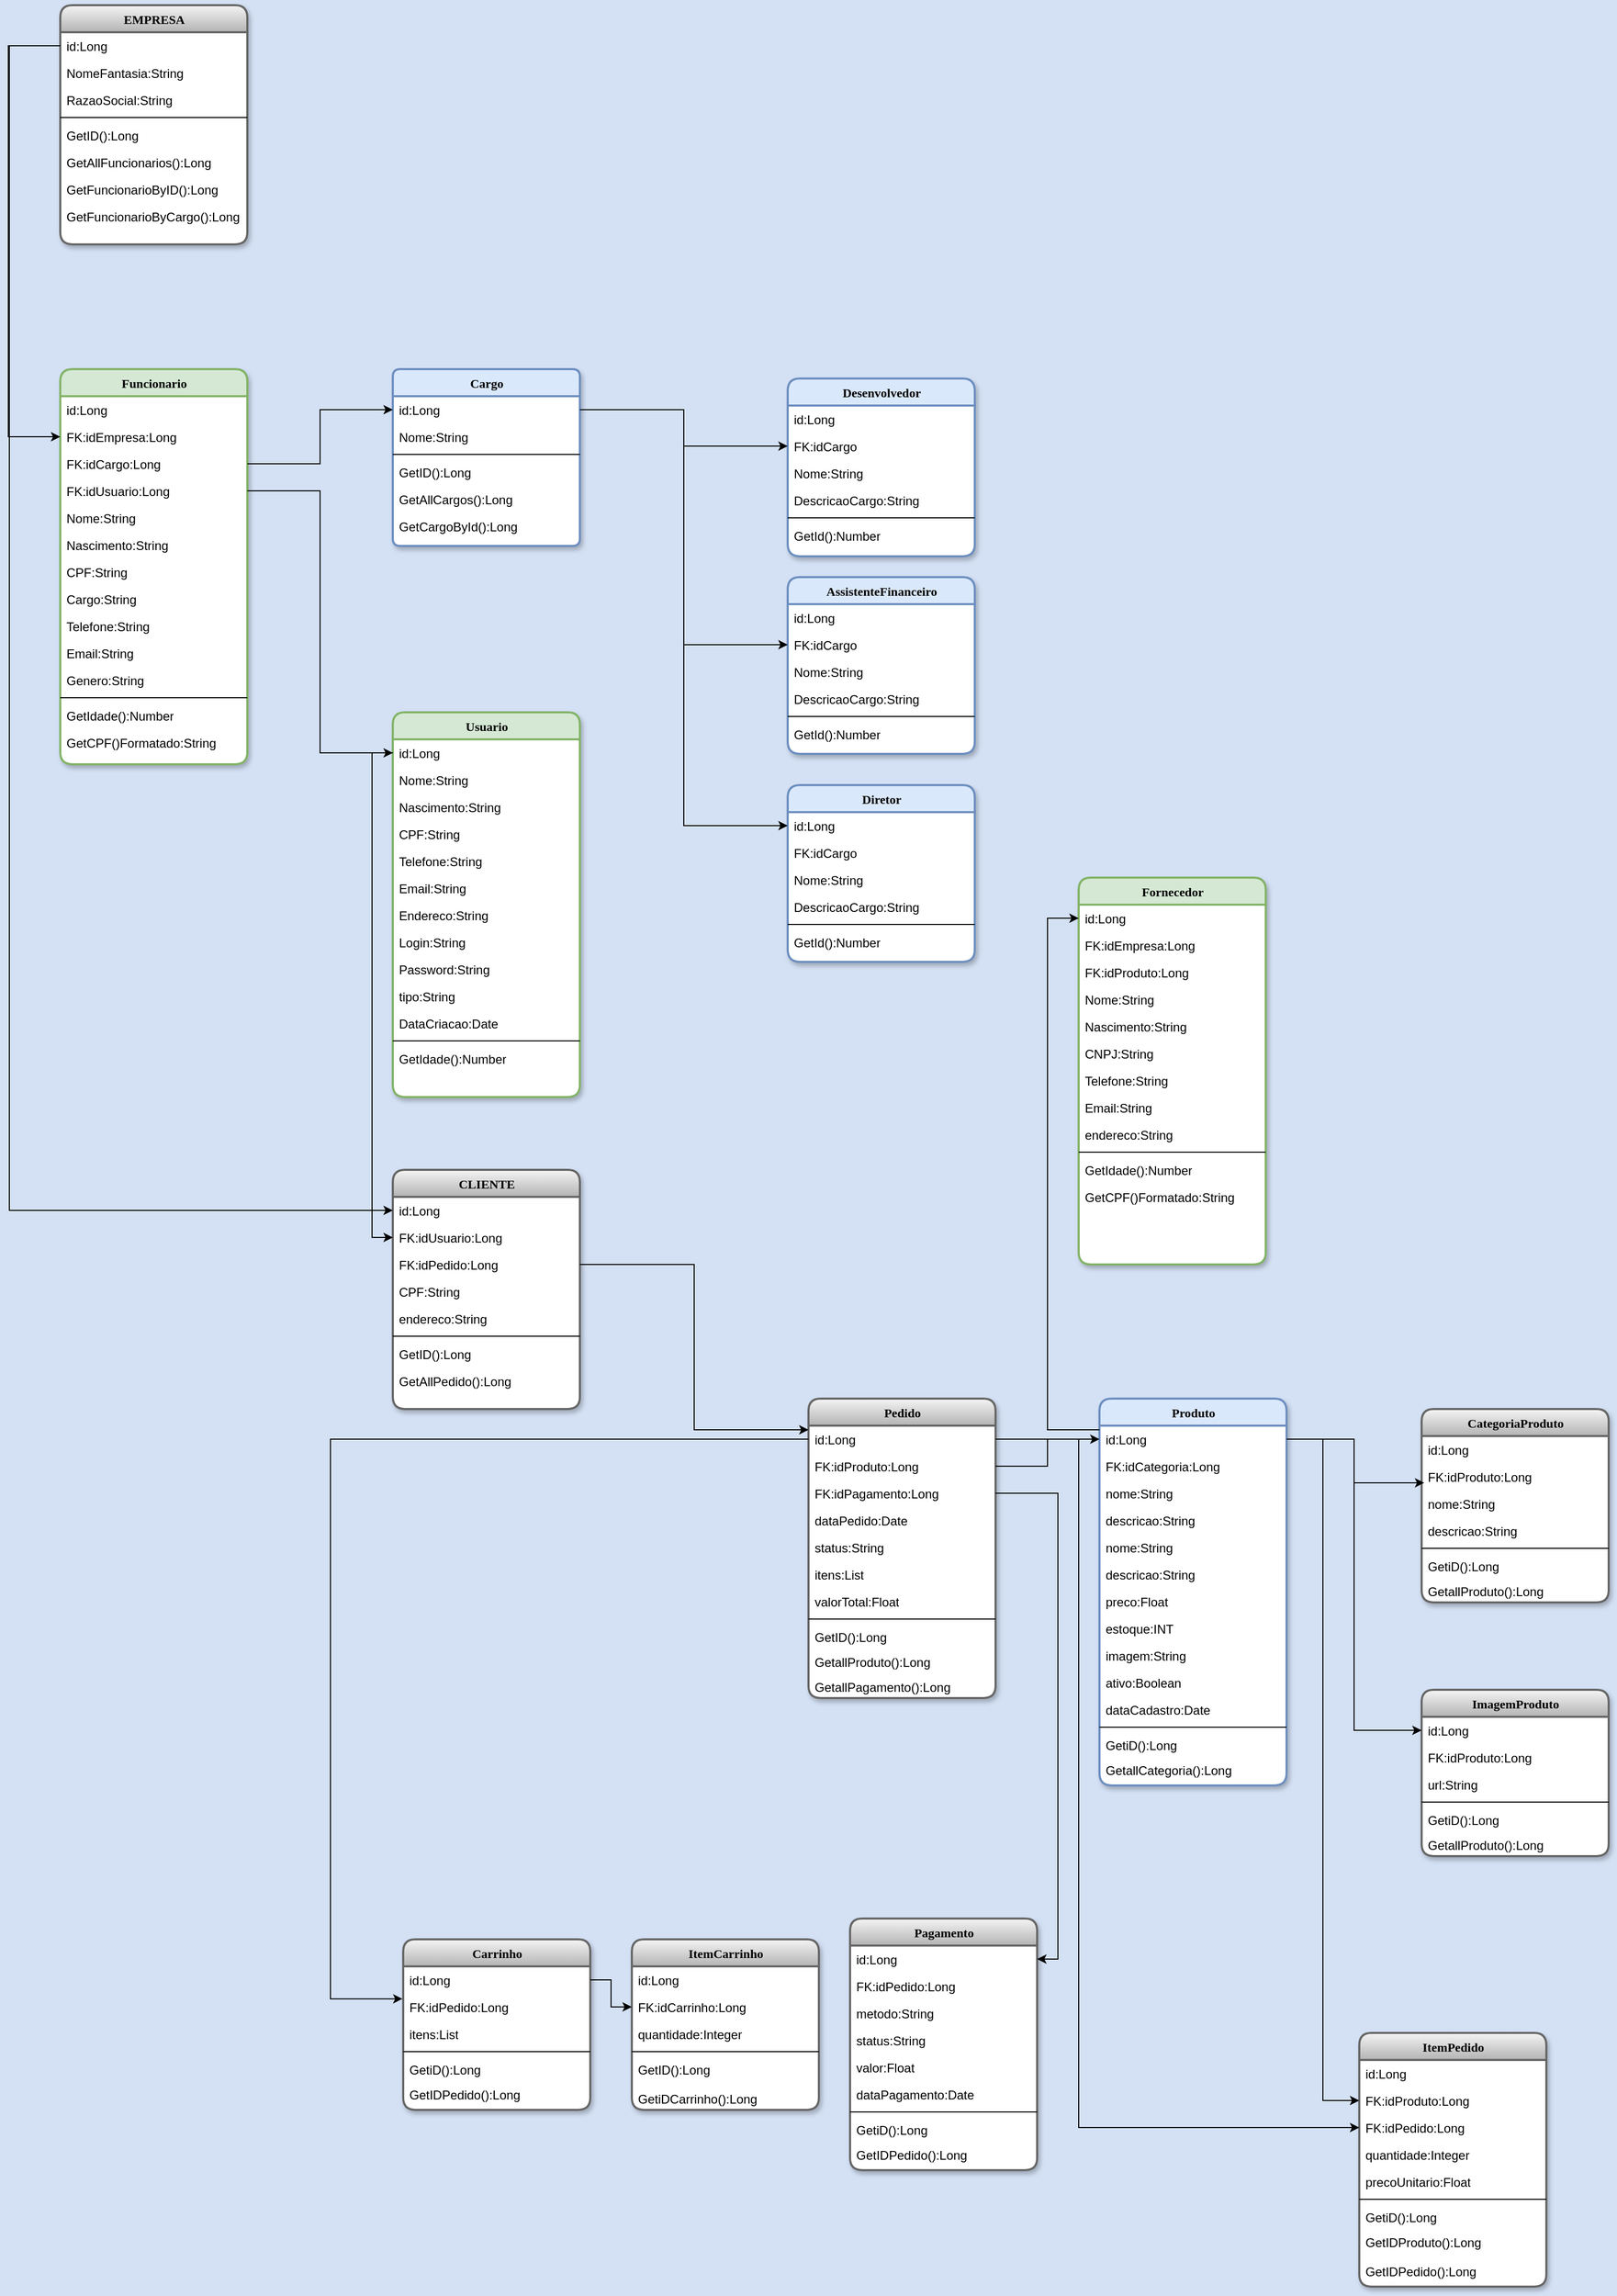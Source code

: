 <mxfile version="26.0.14">
  <diagram name="Page-1" id="9f46799a-70d6-7492-0946-bef42562c5a5">
    <mxGraphModel dx="3752" dy="2261" grid="1" gridSize="10" guides="1" tooltips="1" connect="1" arrows="1" fold="1" page="1" pageScale="1" pageWidth="1654" pageHeight="1169" background="light-dark(#D4E1F5,#E6E6E6)" math="0" shadow="0" adaptiveColors="none">
      <root>
        <mxCell id="0" />
        <mxCell id="1" parent="0" />
        <mxCell id="HxhPOUBAHEy2WGyGbLKM-27" value="EMPRESA" style="swimlane;html=1;fontStyle=1;align=center;verticalAlign=top;childLayout=stackLayout;horizontal=1;startSize=26;horizontalStack=0;resizeParent=1;resizeLast=0;collapsible=1;marginBottom=0;swimlaneFillColor=#ffffff;rounded=1;shadow=1;comic=0;labelBackgroundColor=none;strokeWidth=2;fontFamily=Verdana;fontSize=12;fillColor=#f5f5f5;strokeColor=#666666;gradientColor=#b3b3b3;" parent="1" vertex="1">
          <mxGeometry x="-730" y="-320" width="180" height="230" as="geometry" />
        </mxCell>
        <mxCell id="HxhPOUBAHEy2WGyGbLKM-28" value="id:Long" style="text;html=1;strokeColor=none;fillColor=none;align=left;verticalAlign=top;spacingLeft=4;spacingRight=4;whiteSpace=wrap;overflow=hidden;rotatable=0;points=[[0,0.5],[1,0.5]];portConstraint=eastwest;" parent="HxhPOUBAHEy2WGyGbLKM-27" vertex="1">
          <mxGeometry y="26" width="180" height="26" as="geometry" />
        </mxCell>
        <mxCell id="HxhPOUBAHEy2WGyGbLKM-69" value="NomeFantasia:String" style="text;html=1;strokeColor=none;fillColor=none;align=left;verticalAlign=top;spacingLeft=4;spacingRight=4;whiteSpace=wrap;overflow=hidden;rotatable=0;points=[[0,0.5],[1,0.5]];portConstraint=eastwest;" parent="HxhPOUBAHEy2WGyGbLKM-27" vertex="1">
          <mxGeometry y="52" width="180" height="26" as="geometry" />
        </mxCell>
        <mxCell id="HxhPOUBAHEy2WGyGbLKM-40" value="RazaoSocial:String" style="text;html=1;strokeColor=none;fillColor=none;align=left;verticalAlign=top;spacingLeft=4;spacingRight=4;whiteSpace=wrap;overflow=hidden;rotatable=0;points=[[0,0.5],[1,0.5]];portConstraint=eastwest;" parent="HxhPOUBAHEy2WGyGbLKM-27" vertex="1">
          <mxGeometry y="78" width="180" height="26" as="geometry" />
        </mxCell>
        <mxCell id="HxhPOUBAHEy2WGyGbLKM-33" value="" style="line;html=1;strokeWidth=1;fillColor=none;align=left;verticalAlign=middle;spacingTop=-1;spacingLeft=3;spacingRight=3;rotatable=0;labelPosition=right;points=[];portConstraint=eastwest;" parent="HxhPOUBAHEy2WGyGbLKM-27" vertex="1">
          <mxGeometry y="104" width="180" height="8" as="geometry" />
        </mxCell>
        <mxCell id="HxhPOUBAHEy2WGyGbLKM-34" value="GetID():Long" style="text;html=1;strokeColor=none;fillColor=none;align=left;verticalAlign=top;spacingLeft=4;spacingRight=4;whiteSpace=wrap;overflow=hidden;rotatable=0;points=[[0,0.5],[1,0.5]];portConstraint=eastwest;" parent="HxhPOUBAHEy2WGyGbLKM-27" vertex="1">
          <mxGeometry y="112" width="180" height="26" as="geometry" />
        </mxCell>
        <mxCell id="HxhPOUBAHEy2WGyGbLKM-472" value="GetAllFuncionarios():Long" style="text;html=1;strokeColor=none;fillColor=none;align=left;verticalAlign=top;spacingLeft=4;spacingRight=4;whiteSpace=wrap;overflow=hidden;rotatable=0;points=[[0,0.5],[1,0.5]];portConstraint=eastwest;" parent="HxhPOUBAHEy2WGyGbLKM-27" vertex="1">
          <mxGeometry y="138" width="180" height="26" as="geometry" />
        </mxCell>
        <mxCell id="HxhPOUBAHEy2WGyGbLKM-475" value="GetFuncionarioByID():Long" style="text;html=1;strokeColor=none;fillColor=none;align=left;verticalAlign=top;spacingLeft=4;spacingRight=4;whiteSpace=wrap;overflow=hidden;rotatable=0;points=[[0,0.5],[1,0.5]];portConstraint=eastwest;" parent="HxhPOUBAHEy2WGyGbLKM-27" vertex="1">
          <mxGeometry y="164" width="180" height="26" as="geometry" />
        </mxCell>
        <mxCell id="HxhPOUBAHEy2WGyGbLKM-473" value="GetFuncionarioByCargo():Long" style="text;html=1;strokeColor=none;fillColor=none;align=left;verticalAlign=top;spacingLeft=4;spacingRight=4;whiteSpace=wrap;overflow=hidden;rotatable=0;points=[[0,0.5],[1,0.5]];portConstraint=eastwest;" parent="HxhPOUBAHEy2WGyGbLKM-27" vertex="1">
          <mxGeometry y="190" width="180" height="26" as="geometry" />
        </mxCell>
        <mxCell id="HxhPOUBAHEy2WGyGbLKM-83" value="Funcionario" style="swimlane;html=1;fontStyle=1;align=center;verticalAlign=top;childLayout=stackLayout;horizontal=1;startSize=26;horizontalStack=0;resizeParent=1;resizeLast=0;collapsible=1;marginBottom=0;swimlaneFillColor=#ffffff;rounded=1;shadow=1;comic=0;labelBackgroundColor=none;strokeWidth=2;fillColor=#d5e8d4;fontFamily=Verdana;fontSize=12;strokeColor=#82b366;" parent="1" vertex="1">
          <mxGeometry x="-730" y="30" width="180" height="380" as="geometry" />
        </mxCell>
        <mxCell id="HxhPOUBAHEy2WGyGbLKM-324" value="id:Long" style="text;html=1;strokeColor=none;fillColor=none;align=left;verticalAlign=top;spacingLeft=4;spacingRight=4;whiteSpace=wrap;overflow=hidden;rotatable=0;points=[[0,0.5],[1,0.5]];portConstraint=eastwest;" parent="HxhPOUBAHEy2WGyGbLKM-83" vertex="1">
          <mxGeometry y="26" width="180" height="26" as="geometry" />
        </mxCell>
        <mxCell id="HxhPOUBAHEy2WGyGbLKM-94" value="FK:idEmpresa:Long" style="text;html=1;strokeColor=none;fillColor=none;align=left;verticalAlign=top;spacingLeft=4;spacingRight=4;whiteSpace=wrap;overflow=hidden;rotatable=0;points=[[0,0.5],[1,0.5]];portConstraint=eastwest;" parent="HxhPOUBAHEy2WGyGbLKM-83" vertex="1">
          <mxGeometry y="52" width="180" height="26" as="geometry" />
        </mxCell>
        <mxCell id="8l8xNI3FBCwNRiqgodvM-159" value="FK:idCargo:Long" style="text;html=1;strokeColor=none;fillColor=none;align=left;verticalAlign=top;spacingLeft=4;spacingRight=4;whiteSpace=wrap;overflow=hidden;rotatable=0;points=[[0,0.5],[1,0.5]];portConstraint=eastwest;" parent="HxhPOUBAHEy2WGyGbLKM-83" vertex="1">
          <mxGeometry y="78" width="180" height="26" as="geometry" />
        </mxCell>
        <mxCell id="HxhPOUBAHEy2WGyGbLKM-85" value="FK:idUsuario:Long" style="text;html=1;strokeColor=none;fillColor=none;align=left;verticalAlign=top;spacingLeft=4;spacingRight=4;whiteSpace=wrap;overflow=hidden;rotatable=0;points=[[0,0.5],[1,0.5]];portConstraint=eastwest;" parent="HxhPOUBAHEy2WGyGbLKM-83" vertex="1">
          <mxGeometry y="104" width="180" height="26" as="geometry" />
        </mxCell>
        <mxCell id="8l8xNI3FBCwNRiqgodvM-203" value="Nome:String" style="text;html=1;strokeColor=none;fillColor=none;align=left;verticalAlign=top;spacingLeft=4;spacingRight=4;whiteSpace=wrap;overflow=hidden;rotatable=0;points=[[0,0.5],[1,0.5]];portConstraint=eastwest;" parent="HxhPOUBAHEy2WGyGbLKM-83" vertex="1">
          <mxGeometry y="130" width="180" height="26" as="geometry" />
        </mxCell>
        <mxCell id="HxhPOUBAHEy2WGyGbLKM-86" value="Nascimento:String" style="text;html=1;strokeColor=none;fillColor=none;align=left;verticalAlign=top;spacingLeft=4;spacingRight=4;whiteSpace=wrap;overflow=hidden;rotatable=0;points=[[0,0.5],[1,0.5]];portConstraint=eastwest;" parent="HxhPOUBAHEy2WGyGbLKM-83" vertex="1">
          <mxGeometry y="156" width="180" height="26" as="geometry" />
        </mxCell>
        <mxCell id="HxhPOUBAHEy2WGyGbLKM-87" value="CPF:String" style="text;html=1;strokeColor=none;fillColor=none;align=left;verticalAlign=top;spacingLeft=4;spacingRight=4;whiteSpace=wrap;overflow=hidden;rotatable=0;points=[[0,0.5],[1,0.5]];portConstraint=eastwest;" parent="HxhPOUBAHEy2WGyGbLKM-83" vertex="1">
          <mxGeometry y="182" width="180" height="26" as="geometry" />
        </mxCell>
        <mxCell id="HxhPOUBAHEy2WGyGbLKM-96" value="Cargo:String" style="text;html=1;strokeColor=none;fillColor=none;align=left;verticalAlign=top;spacingLeft=4;spacingRight=4;whiteSpace=wrap;overflow=hidden;rotatable=0;points=[[0,0.5],[1,0.5]];portConstraint=eastwest;" parent="HxhPOUBAHEy2WGyGbLKM-83" vertex="1">
          <mxGeometry y="208" width="180" height="26" as="geometry" />
        </mxCell>
        <mxCell id="HxhPOUBAHEy2WGyGbLKM-88" value="Telefone:String&lt;span style=&quot;white-space: pre;&quot;&gt;&#x9;&lt;/span&gt;&lt;span style=&quot;white-space: pre;&quot;&gt;&#x9;&lt;/span&gt;&lt;span style=&quot;white-space: pre;&quot;&gt;&#x9;&lt;/span&gt;" style="text;html=1;strokeColor=none;fillColor=none;align=left;verticalAlign=top;spacingLeft=4;spacingRight=4;whiteSpace=wrap;overflow=hidden;rotatable=0;points=[[0,0.5],[1,0.5]];portConstraint=eastwest;" parent="HxhPOUBAHEy2WGyGbLKM-83" vertex="1">
          <mxGeometry y="234" width="180" height="26" as="geometry" />
        </mxCell>
        <mxCell id="HxhPOUBAHEy2WGyGbLKM-89" value="Email:String&lt;span style=&quot;white-space: pre;&quot;&gt;&#x9;&lt;/span&gt;&lt;span style=&quot;white-space: pre;&quot;&gt;&#x9;&lt;/span&gt;&lt;span style=&quot;white-space: pre;&quot;&gt;&#x9;&lt;/span&gt;" style="text;html=1;strokeColor=none;fillColor=none;align=left;verticalAlign=top;spacingLeft=4;spacingRight=4;whiteSpace=wrap;overflow=hidden;rotatable=0;points=[[0,0.5],[1,0.5]];portConstraint=eastwest;" parent="HxhPOUBAHEy2WGyGbLKM-83" vertex="1">
          <mxGeometry y="260" width="180" height="26" as="geometry" />
        </mxCell>
        <mxCell id="HxhPOUBAHEy2WGyGbLKM-90" value="Genero:String" style="text;html=1;strokeColor=none;fillColor=none;align=left;verticalAlign=top;spacingLeft=4;spacingRight=4;whiteSpace=wrap;overflow=hidden;rotatable=0;points=[[0,0.5],[1,0.5]];portConstraint=eastwest;" parent="HxhPOUBAHEy2WGyGbLKM-83" vertex="1">
          <mxGeometry y="286" width="180" height="26" as="geometry" />
        </mxCell>
        <mxCell id="HxhPOUBAHEy2WGyGbLKM-91" value="" style="line;html=1;strokeWidth=1;fillColor=none;align=left;verticalAlign=middle;spacingTop=-1;spacingLeft=3;spacingRight=3;rotatable=0;labelPosition=right;points=[];portConstraint=eastwest;" parent="HxhPOUBAHEy2WGyGbLKM-83" vertex="1">
          <mxGeometry y="312" width="180" height="8" as="geometry" />
        </mxCell>
        <mxCell id="HxhPOUBAHEy2WGyGbLKM-92" value="GetIdade():Number" style="text;html=1;strokeColor=none;fillColor=none;align=left;verticalAlign=top;spacingLeft=4;spacingRight=4;whiteSpace=wrap;overflow=hidden;rotatable=0;points=[[0,0.5],[1,0.5]];portConstraint=eastwest;" parent="HxhPOUBAHEy2WGyGbLKM-83" vertex="1">
          <mxGeometry y="320" width="180" height="26" as="geometry" />
        </mxCell>
        <mxCell id="HxhPOUBAHEy2WGyGbLKM-93" value="GetCPF()Formatado:String" style="text;html=1;strokeColor=none;fillColor=none;align=left;verticalAlign=top;spacingLeft=4;spacingRight=4;whiteSpace=wrap;overflow=hidden;rotatable=0;points=[[0,0.5],[1,0.5]];portConstraint=eastwest;" parent="HxhPOUBAHEy2WGyGbLKM-83" vertex="1">
          <mxGeometry y="346" width="180" height="26" as="geometry" />
        </mxCell>
        <mxCell id="HxhPOUBAHEy2WGyGbLKM-97" value="Cargo" style="swimlane;html=1;fontStyle=1;align=center;verticalAlign=top;childLayout=stackLayout;horizontal=1;startSize=26;horizontalStack=0;resizeParent=1;resizeLast=0;collapsible=1;marginBottom=0;swimlaneFillColor=#ffffff;rounded=1;shadow=1;comic=0;labelBackgroundColor=none;strokeWidth=2;fillColor=#dae8fc;fontFamily=Verdana;fontSize=12;strokeColor=#6c8ebf;arcSize=9;" parent="1" vertex="1">
          <mxGeometry x="-410" y="30" width="180" height="170" as="geometry" />
        </mxCell>
        <mxCell id="HxhPOUBAHEy2WGyGbLKM-98" value="id:Long" style="text;html=1;strokeColor=none;fillColor=none;align=left;verticalAlign=top;spacingLeft=4;spacingRight=4;whiteSpace=wrap;overflow=hidden;rotatable=0;points=[[0,0.5],[1,0.5]];portConstraint=eastwest;" parent="HxhPOUBAHEy2WGyGbLKM-97" vertex="1">
          <mxGeometry y="26" width="180" height="26" as="geometry" />
        </mxCell>
        <mxCell id="HxhPOUBAHEy2WGyGbLKM-301" value="Nome:String" style="text;html=1;strokeColor=none;fillColor=none;align=left;verticalAlign=top;spacingLeft=4;spacingRight=4;whiteSpace=wrap;overflow=hidden;rotatable=0;points=[[0,0.5],[1,0.5]];portConstraint=eastwest;" parent="HxhPOUBAHEy2WGyGbLKM-97" vertex="1">
          <mxGeometry y="52" width="180" height="26" as="geometry" />
        </mxCell>
        <mxCell id="HxhPOUBAHEy2WGyGbLKM-105" value="" style="line;html=1;strokeWidth=1;fillColor=none;align=left;verticalAlign=middle;spacingTop=-1;spacingLeft=3;spacingRight=3;rotatable=0;labelPosition=right;points=[];portConstraint=eastwest;" parent="HxhPOUBAHEy2WGyGbLKM-97" vertex="1">
          <mxGeometry y="78" width="180" height="8" as="geometry" />
        </mxCell>
        <mxCell id="HxhPOUBAHEy2WGyGbLKM-106" value="GetID():Long" style="text;html=1;strokeColor=none;fillColor=none;align=left;verticalAlign=top;spacingLeft=4;spacingRight=4;whiteSpace=wrap;overflow=hidden;rotatable=0;points=[[0,0.5],[1,0.5]];portConstraint=eastwest;" parent="HxhPOUBAHEy2WGyGbLKM-97" vertex="1">
          <mxGeometry y="86" width="180" height="26" as="geometry" />
        </mxCell>
        <mxCell id="HxhPOUBAHEy2WGyGbLKM-108" value="GetAllCargos():Long" style="text;html=1;strokeColor=none;fillColor=none;align=left;verticalAlign=top;spacingLeft=4;spacingRight=4;whiteSpace=wrap;overflow=hidden;rotatable=0;points=[[0,0.5],[1,0.5]];portConstraint=eastwest;" parent="HxhPOUBAHEy2WGyGbLKM-97" vertex="1">
          <mxGeometry y="112" width="180" height="26" as="geometry" />
        </mxCell>
        <mxCell id="HxhPOUBAHEy2WGyGbLKM-112" value="GetCargoById():Long" style="text;html=1;strokeColor=none;fillColor=none;align=left;verticalAlign=top;spacingLeft=4;spacingRight=4;whiteSpace=wrap;overflow=hidden;rotatable=0;points=[[0,0.5],[1,0.5]];portConstraint=eastwest;" parent="HxhPOUBAHEy2WGyGbLKM-97" vertex="1">
          <mxGeometry y="138" width="180" height="26" as="geometry" />
        </mxCell>
        <mxCell id="HxhPOUBAHEy2WGyGbLKM-217" value="Desenvolvedor" style="swimlane;html=1;fontStyle=1;align=center;verticalAlign=top;childLayout=stackLayout;horizontal=1;startSize=26;horizontalStack=0;resizeParent=1;resizeLast=0;collapsible=1;marginBottom=0;swimlaneFillColor=#ffffff;rounded=1;shadow=1;comic=0;labelBackgroundColor=none;strokeWidth=2;fillColor=#dae8fc;fontFamily=Verdana;fontSize=12;strokeColor=#6c8ebf;" parent="1" vertex="1">
          <mxGeometry x="-30" y="39" width="180" height="171" as="geometry" />
        </mxCell>
        <mxCell id="HxhPOUBAHEy2WGyGbLKM-218" value="id:Long" style="text;html=1;strokeColor=none;fillColor=none;align=left;verticalAlign=top;spacingLeft=4;spacingRight=4;whiteSpace=wrap;overflow=hidden;rotatable=0;points=[[0,0.5],[1,0.5]];portConstraint=eastwest;" parent="HxhPOUBAHEy2WGyGbLKM-217" vertex="1">
          <mxGeometry y="26" width="180" height="26" as="geometry" />
        </mxCell>
        <mxCell id="HxhPOUBAHEy2WGyGbLKM-425" value="FK:idCargo" style="text;html=1;strokeColor=none;fillColor=none;align=left;verticalAlign=top;spacingLeft=4;spacingRight=4;whiteSpace=wrap;overflow=hidden;rotatable=0;points=[[0,0.5],[1,0.5]];portConstraint=eastwest;" parent="HxhPOUBAHEy2WGyGbLKM-217" vertex="1">
          <mxGeometry y="52" width="180" height="26" as="geometry" />
        </mxCell>
        <mxCell id="HxhPOUBAHEy2WGyGbLKM-221" value="Nome:String" style="text;html=1;strokeColor=none;fillColor=none;align=left;verticalAlign=top;spacingLeft=4;spacingRight=4;whiteSpace=wrap;overflow=hidden;rotatable=0;points=[[0,0.5],[1,0.5]];portConstraint=eastwest;" parent="HxhPOUBAHEy2WGyGbLKM-217" vertex="1">
          <mxGeometry y="78" width="180" height="26" as="geometry" />
        </mxCell>
        <mxCell id="HxhPOUBAHEy2WGyGbLKM-222" value="DescricaoCargo:String" style="text;html=1;strokeColor=none;fillColor=none;align=left;verticalAlign=top;spacingLeft=4;spacingRight=4;whiteSpace=wrap;overflow=hidden;rotatable=0;points=[[0,0.5],[1,0.5]];portConstraint=eastwest;" parent="HxhPOUBAHEy2WGyGbLKM-217" vertex="1">
          <mxGeometry y="104" width="180" height="26" as="geometry" />
        </mxCell>
        <mxCell id="HxhPOUBAHEy2WGyGbLKM-223" value="" style="line;html=1;strokeWidth=1;fillColor=none;align=left;verticalAlign=middle;spacingTop=-1;spacingLeft=3;spacingRight=3;rotatable=0;labelPosition=right;points=[];portConstraint=eastwest;" parent="HxhPOUBAHEy2WGyGbLKM-217" vertex="1">
          <mxGeometry y="130" width="180" height="8" as="geometry" />
        </mxCell>
        <mxCell id="HxhPOUBAHEy2WGyGbLKM-224" value="GetId():Number" style="text;html=1;strokeColor=none;fillColor=none;align=left;verticalAlign=top;spacingLeft=4;spacingRight=4;whiteSpace=wrap;overflow=hidden;rotatable=0;points=[[0,0.5],[1,0.5]];portConstraint=eastwest;" parent="HxhPOUBAHEy2WGyGbLKM-217" vertex="1">
          <mxGeometry y="138" width="180" height="26" as="geometry" />
        </mxCell>
        <mxCell id="8l8xNI3FBCwNRiqgodvM-25" value="Usuario" style="swimlane;html=1;fontStyle=1;align=center;verticalAlign=top;childLayout=stackLayout;horizontal=1;startSize=26;horizontalStack=0;resizeParent=1;resizeLast=0;collapsible=1;marginBottom=0;swimlaneFillColor=#ffffff;rounded=1;shadow=1;comic=0;labelBackgroundColor=none;strokeWidth=2;fillColor=#d5e8d4;fontFamily=Verdana;fontSize=12;strokeColor=#82b366;" parent="1" vertex="1">
          <mxGeometry x="-410" y="360" width="180" height="370" as="geometry" />
        </mxCell>
        <mxCell id="8l8xNI3FBCwNRiqgodvM-26" value="id:Long" style="text;html=1;strokeColor=none;fillColor=none;align=left;verticalAlign=top;spacingLeft=4;spacingRight=4;whiteSpace=wrap;overflow=hidden;rotatable=0;points=[[0,0.5],[1,0.5]];portConstraint=eastwest;" parent="8l8xNI3FBCwNRiqgodvM-25" vertex="1">
          <mxGeometry y="26" width="180" height="26" as="geometry" />
        </mxCell>
        <mxCell id="8l8xNI3FBCwNRiqgodvM-226" value="Nome:String" style="text;html=1;strokeColor=none;fillColor=none;align=left;verticalAlign=top;spacingLeft=4;spacingRight=4;whiteSpace=wrap;overflow=hidden;rotatable=0;points=[[0,0.5],[1,0.5]];portConstraint=eastwest;" parent="8l8xNI3FBCwNRiqgodvM-25" vertex="1">
          <mxGeometry y="52" width="180" height="26" as="geometry" />
        </mxCell>
        <mxCell id="8l8xNI3FBCwNRiqgodvM-30" value="Nascimento:String" style="text;html=1;strokeColor=none;fillColor=none;align=left;verticalAlign=top;spacingLeft=4;spacingRight=4;whiteSpace=wrap;overflow=hidden;rotatable=0;points=[[0,0.5],[1,0.5]];portConstraint=eastwest;" parent="8l8xNI3FBCwNRiqgodvM-25" vertex="1">
          <mxGeometry y="78" width="180" height="26" as="geometry" />
        </mxCell>
        <mxCell id="8l8xNI3FBCwNRiqgodvM-31" value="CPF:String" style="text;html=1;strokeColor=none;fillColor=none;align=left;verticalAlign=top;spacingLeft=4;spacingRight=4;whiteSpace=wrap;overflow=hidden;rotatable=0;points=[[0,0.5],[1,0.5]];portConstraint=eastwest;" parent="8l8xNI3FBCwNRiqgodvM-25" vertex="1">
          <mxGeometry y="104" width="180" height="26" as="geometry" />
        </mxCell>
        <mxCell id="8l8xNI3FBCwNRiqgodvM-33" value="Telefone:String&lt;span style=&quot;white-space: pre;&quot;&gt;&#x9;&lt;/span&gt;&lt;span style=&quot;white-space: pre;&quot;&gt;&#x9;&lt;/span&gt;&lt;span style=&quot;white-space: pre;&quot;&gt;&#x9;&lt;/span&gt;" style="text;html=1;strokeColor=none;fillColor=none;align=left;verticalAlign=top;spacingLeft=4;spacingRight=4;whiteSpace=wrap;overflow=hidden;rotatable=0;points=[[0,0.5],[1,0.5]];portConstraint=eastwest;" parent="8l8xNI3FBCwNRiqgodvM-25" vertex="1">
          <mxGeometry y="130" width="180" height="26" as="geometry" />
        </mxCell>
        <mxCell id="8l8xNI3FBCwNRiqgodvM-34" value="Email:String&lt;span style=&quot;white-space: pre;&quot;&gt;&#x9;&lt;/span&gt;&lt;span style=&quot;white-space: pre;&quot;&gt;&#x9;&lt;/span&gt;&lt;span style=&quot;white-space: pre;&quot;&gt;&#x9;&lt;/span&gt;" style="text;html=1;strokeColor=none;fillColor=none;align=left;verticalAlign=top;spacingLeft=4;spacingRight=4;whiteSpace=wrap;overflow=hidden;rotatable=0;points=[[0,0.5],[1,0.5]];portConstraint=eastwest;" parent="8l8xNI3FBCwNRiqgodvM-25" vertex="1">
          <mxGeometry y="156" width="180" height="26" as="geometry" />
        </mxCell>
        <mxCell id="8l8xNI3FBCwNRiqgodvM-67" value="Endereco:String&lt;span style=&quot;white-space: pre;&quot;&gt;&#x9;&lt;/span&gt;&lt;span style=&quot;white-space: pre;&quot;&gt;&#x9;&lt;/span&gt;&lt;span style=&quot;white-space: pre;&quot;&gt;&#x9;&lt;/span&gt;" style="text;html=1;strokeColor=none;fillColor=none;align=left;verticalAlign=top;spacingLeft=4;spacingRight=4;whiteSpace=wrap;overflow=hidden;rotatable=0;points=[[0,0.5],[1,0.5]];portConstraint=eastwest;" parent="8l8xNI3FBCwNRiqgodvM-25" vertex="1">
          <mxGeometry y="182" width="180" height="26" as="geometry" />
        </mxCell>
        <mxCell id="8l8xNI3FBCwNRiqgodvM-40" value="Login:String" style="text;html=1;strokeColor=none;fillColor=none;align=left;verticalAlign=top;spacingLeft=4;spacingRight=4;whiteSpace=wrap;overflow=hidden;rotatable=0;points=[[0,0.5],[1,0.5]];portConstraint=eastwest;" parent="8l8xNI3FBCwNRiqgodvM-25" vertex="1">
          <mxGeometry y="208" width="180" height="26" as="geometry" />
        </mxCell>
        <mxCell id="8l8xNI3FBCwNRiqgodvM-41" value="Password:String" style="text;html=1;strokeColor=none;fillColor=none;align=left;verticalAlign=top;spacingLeft=4;spacingRight=4;whiteSpace=wrap;overflow=hidden;rotatable=0;points=[[0,0.5],[1,0.5]];portConstraint=eastwest;" parent="8l8xNI3FBCwNRiqgodvM-25" vertex="1">
          <mxGeometry y="234" width="180" height="26" as="geometry" />
        </mxCell>
        <mxCell id="8l8xNI3FBCwNRiqgodvM-68" value="tipo:String" style="text;html=1;strokeColor=none;fillColor=none;align=left;verticalAlign=top;spacingLeft=4;spacingRight=4;whiteSpace=wrap;overflow=hidden;rotatable=0;points=[[0,0.5],[1,0.5]];portConstraint=eastwest;" parent="8l8xNI3FBCwNRiqgodvM-25" vertex="1">
          <mxGeometry y="260" width="180" height="26" as="geometry" />
        </mxCell>
        <mxCell id="8l8xNI3FBCwNRiqgodvM-42" value="DataCriacao:Date" style="text;html=1;strokeColor=none;fillColor=none;align=left;verticalAlign=top;spacingLeft=4;spacingRight=4;whiteSpace=wrap;overflow=hidden;rotatable=0;points=[[0,0.5],[1,0.5]];portConstraint=eastwest;" parent="8l8xNI3FBCwNRiqgodvM-25" vertex="1">
          <mxGeometry y="286" width="180" height="26" as="geometry" />
        </mxCell>
        <mxCell id="8l8xNI3FBCwNRiqgodvM-36" value="" style="line;html=1;strokeWidth=1;fillColor=none;align=left;verticalAlign=middle;spacingTop=-1;spacingLeft=3;spacingRight=3;rotatable=0;labelPosition=right;points=[];portConstraint=eastwest;" parent="8l8xNI3FBCwNRiqgodvM-25" vertex="1">
          <mxGeometry y="312" width="180" height="8" as="geometry" />
        </mxCell>
        <mxCell id="8l8xNI3FBCwNRiqgodvM-37" value="GetIdade():Number" style="text;html=1;strokeColor=none;fillColor=none;align=left;verticalAlign=top;spacingLeft=4;spacingRight=4;whiteSpace=wrap;overflow=hidden;rotatable=0;points=[[0,0.5],[1,0.5]];portConstraint=eastwest;" parent="8l8xNI3FBCwNRiqgodvM-25" vertex="1">
          <mxGeometry y="320" width="180" height="26" as="geometry" />
        </mxCell>
        <mxCell id="8l8xNI3FBCwNRiqgodvM-52" value="Produto" style="swimlane;html=1;fontStyle=1;align=center;verticalAlign=top;childLayout=stackLayout;horizontal=1;startSize=26;horizontalStack=0;resizeParent=1;resizeLast=0;collapsible=1;marginBottom=0;swimlaneFillColor=#ffffff;rounded=1;shadow=1;comic=0;labelBackgroundColor=none;strokeWidth=2;fillColor=#dae8fc;fontFamily=Verdana;fontSize=12;strokeColor=#6c8ebf;" parent="1" vertex="1">
          <mxGeometry x="270" y="1020" width="180" height="372" as="geometry" />
        </mxCell>
        <mxCell id="8l8xNI3FBCwNRiqgodvM-53" value="id:Long" style="text;html=1;strokeColor=none;fillColor=none;align=left;verticalAlign=top;spacingLeft=4;spacingRight=4;whiteSpace=wrap;overflow=hidden;rotatable=0;points=[[0,0.5],[1,0.5]];portConstraint=eastwest;" parent="8l8xNI3FBCwNRiqgodvM-52" vertex="1">
          <mxGeometry y="26" width="180" height="26" as="geometry" />
        </mxCell>
        <mxCell id="8l8xNI3FBCwNRiqgodvM-63" value="FK:idCategoria:Long" style="text;html=1;strokeColor=none;fillColor=none;align=left;verticalAlign=top;spacingLeft=4;spacingRight=4;whiteSpace=wrap;overflow=hidden;rotatable=0;points=[[0,0.5],[1,0.5]];portConstraint=eastwest;" parent="8l8xNI3FBCwNRiqgodvM-52" vertex="1">
          <mxGeometry y="52" width="180" height="26" as="geometry" />
        </mxCell>
        <mxCell id="8l8xNI3FBCwNRiqgodvM-54" value="nome:String" style="text;html=1;strokeColor=none;fillColor=none;align=left;verticalAlign=top;spacingLeft=4;spacingRight=4;whiteSpace=wrap;overflow=hidden;rotatable=0;points=[[0,0.5],[1,0.5]];portConstraint=eastwest;" parent="8l8xNI3FBCwNRiqgodvM-52" vertex="1">
          <mxGeometry y="78" width="180" height="26" as="geometry" />
        </mxCell>
        <mxCell id="8l8xNI3FBCwNRiqgodvM-55" value="descricao:String" style="text;html=1;strokeColor=none;fillColor=none;align=left;verticalAlign=top;spacingLeft=4;spacingRight=4;whiteSpace=wrap;overflow=hidden;rotatable=0;points=[[0,0.5],[1,0.5]];portConstraint=eastwest;" parent="8l8xNI3FBCwNRiqgodvM-52" vertex="1">
          <mxGeometry y="104" width="180" height="26" as="geometry" />
        </mxCell>
        <mxCell id="8l8xNI3FBCwNRiqgodvM-56" value="nome:String" style="text;html=1;strokeColor=none;fillColor=none;align=left;verticalAlign=top;spacingLeft=4;spacingRight=4;whiteSpace=wrap;overflow=hidden;rotatable=0;points=[[0,0.5],[1,0.5]];portConstraint=eastwest;" parent="8l8xNI3FBCwNRiqgodvM-52" vertex="1">
          <mxGeometry y="130" width="180" height="26" as="geometry" />
        </mxCell>
        <mxCell id="8l8xNI3FBCwNRiqgodvM-57" value="descricao:String" style="text;html=1;strokeColor=none;fillColor=none;align=left;verticalAlign=top;spacingLeft=4;spacingRight=4;whiteSpace=wrap;overflow=hidden;rotatable=0;points=[[0,0.5],[1,0.5]];portConstraint=eastwest;" parent="8l8xNI3FBCwNRiqgodvM-52" vertex="1">
          <mxGeometry y="156" width="180" height="26" as="geometry" />
        </mxCell>
        <mxCell id="8l8xNI3FBCwNRiqgodvM-61" value="preco:Float" style="text;html=1;strokeColor=none;fillColor=none;align=left;verticalAlign=top;spacingLeft=4;spacingRight=4;whiteSpace=wrap;overflow=hidden;rotatable=0;points=[[0,0.5],[1,0.5]];portConstraint=eastwest;" parent="8l8xNI3FBCwNRiqgodvM-52" vertex="1">
          <mxGeometry y="182" width="180" height="26" as="geometry" />
        </mxCell>
        <mxCell id="8l8xNI3FBCwNRiqgodvM-62" value="estoque:INT" style="text;html=1;strokeColor=none;fillColor=none;align=left;verticalAlign=top;spacingLeft=4;spacingRight=4;whiteSpace=wrap;overflow=hidden;rotatable=0;points=[[0,0.5],[1,0.5]];portConstraint=eastwest;" parent="8l8xNI3FBCwNRiqgodvM-52" vertex="1">
          <mxGeometry y="208" width="180" height="26" as="geometry" />
        </mxCell>
        <mxCell id="8l8xNI3FBCwNRiqgodvM-64" value="imagem:String" style="text;html=1;strokeColor=none;fillColor=none;align=left;verticalAlign=top;spacingLeft=4;spacingRight=4;whiteSpace=wrap;overflow=hidden;rotatable=0;points=[[0,0.5],[1,0.5]];portConstraint=eastwest;" parent="8l8xNI3FBCwNRiqgodvM-52" vertex="1">
          <mxGeometry y="234" width="180" height="26" as="geometry" />
        </mxCell>
        <mxCell id="8l8xNI3FBCwNRiqgodvM-65" value="ativo:Boolean" style="text;html=1;strokeColor=none;fillColor=none;align=left;verticalAlign=top;spacingLeft=4;spacingRight=4;whiteSpace=wrap;overflow=hidden;rotatable=0;points=[[0,0.5],[1,0.5]];portConstraint=eastwest;" parent="8l8xNI3FBCwNRiqgodvM-52" vertex="1">
          <mxGeometry y="260" width="180" height="26" as="geometry" />
        </mxCell>
        <mxCell id="8l8xNI3FBCwNRiqgodvM-66" value="dataCadastro:Date" style="text;html=1;strokeColor=none;fillColor=none;align=left;verticalAlign=top;spacingLeft=4;spacingRight=4;whiteSpace=wrap;overflow=hidden;rotatable=0;points=[[0,0.5],[1,0.5]];portConstraint=eastwest;" parent="8l8xNI3FBCwNRiqgodvM-52" vertex="1">
          <mxGeometry y="286" width="180" height="26" as="geometry" />
        </mxCell>
        <mxCell id="8l8xNI3FBCwNRiqgodvM-58" value="" style="line;html=1;strokeWidth=1;fillColor=none;align=left;verticalAlign=middle;spacingTop=-1;spacingLeft=3;spacingRight=3;rotatable=0;labelPosition=right;points=[];portConstraint=eastwest;" parent="8l8xNI3FBCwNRiqgodvM-52" vertex="1">
          <mxGeometry y="312" width="180" height="8" as="geometry" />
        </mxCell>
        <mxCell id="PI3xMtYXGNWWU2w7dTIC-19" value="GetiD():Long" style="text;html=1;strokeColor=none;fillColor=none;align=left;verticalAlign=top;spacingLeft=4;spacingRight=4;whiteSpace=wrap;overflow=hidden;rotatable=0;points=[[0,0.5],[1,0.5]];portConstraint=eastwest;" vertex="1" parent="8l8xNI3FBCwNRiqgodvM-52">
          <mxGeometry y="320" width="180" height="24" as="geometry" />
        </mxCell>
        <mxCell id="PI3xMtYXGNWWU2w7dTIC-20" value="GetallCategoria():Long" style="text;html=1;strokeColor=none;fillColor=none;align=left;verticalAlign=top;spacingLeft=4;spacingRight=4;whiteSpace=wrap;overflow=hidden;rotatable=0;points=[[0,0.5],[1,0.5]];portConstraint=eastwest;" vertex="1" parent="8l8xNI3FBCwNRiqgodvM-52">
          <mxGeometry y="344" width="180" height="24" as="geometry" />
        </mxCell>
        <mxCell id="8l8xNI3FBCwNRiqgodvM-69" value="CategoriaProduto" style="swimlane;html=1;fontStyle=1;align=center;verticalAlign=top;childLayout=stackLayout;horizontal=1;startSize=26;horizontalStack=0;resizeParent=1;resizeLast=0;collapsible=1;marginBottom=0;swimlaneFillColor=#ffffff;rounded=1;shadow=1;comic=0;labelBackgroundColor=none;strokeWidth=2;fontFamily=Verdana;fontSize=12;fillColor=#f5f5f5;strokeColor=#666666;gradientColor=#b3b3b3;" parent="1" vertex="1">
          <mxGeometry x="580" y="1030" width="180" height="186" as="geometry" />
        </mxCell>
        <mxCell id="8l8xNI3FBCwNRiqgodvM-70" value="id:Long" style="text;html=1;strokeColor=none;fillColor=none;align=left;verticalAlign=top;spacingLeft=4;spacingRight=4;whiteSpace=wrap;overflow=hidden;rotatable=0;points=[[0,0.5],[1,0.5]];portConstraint=eastwest;" parent="8l8xNI3FBCwNRiqgodvM-69" vertex="1">
          <mxGeometry y="26" width="180" height="26" as="geometry" />
        </mxCell>
        <mxCell id="8l8xNI3FBCwNRiqgodvM-232" value="FK:idProduto:Long" style="text;html=1;strokeColor=none;fillColor=none;align=left;verticalAlign=top;spacingLeft=4;spacingRight=4;whiteSpace=wrap;overflow=hidden;rotatable=0;points=[[0,0.5],[1,0.5]];portConstraint=eastwest;" parent="8l8xNI3FBCwNRiqgodvM-69" vertex="1">
          <mxGeometry y="52" width="180" height="26" as="geometry" />
        </mxCell>
        <mxCell id="8l8xNI3FBCwNRiqgodvM-71" value="nome:String" style="text;html=1;strokeColor=none;fillColor=none;align=left;verticalAlign=top;spacingLeft=4;spacingRight=4;whiteSpace=wrap;overflow=hidden;rotatable=0;points=[[0,0.5],[1,0.5]];portConstraint=eastwest;" parent="8l8xNI3FBCwNRiqgodvM-69" vertex="1">
          <mxGeometry y="78" width="180" height="26" as="geometry" />
        </mxCell>
        <mxCell id="8l8xNI3FBCwNRiqgodvM-72" value="descricao:String" style="text;html=1;strokeColor=none;fillColor=none;align=left;verticalAlign=top;spacingLeft=4;spacingRight=4;whiteSpace=wrap;overflow=hidden;rotatable=0;points=[[0,0.5],[1,0.5]];portConstraint=eastwest;" parent="8l8xNI3FBCwNRiqgodvM-69" vertex="1">
          <mxGeometry y="104" width="180" height="26" as="geometry" />
        </mxCell>
        <mxCell id="8l8xNI3FBCwNRiqgodvM-73" value="" style="line;html=1;strokeWidth=1;fillColor=none;align=left;verticalAlign=middle;spacingTop=-1;spacingLeft=3;spacingRight=3;rotatable=0;labelPosition=right;points=[];portConstraint=eastwest;" parent="8l8xNI3FBCwNRiqgodvM-69" vertex="1">
          <mxGeometry y="130" width="180" height="8" as="geometry" />
        </mxCell>
        <mxCell id="PI3xMtYXGNWWU2w7dTIC-21" value="GetiD():Long" style="text;html=1;strokeColor=none;fillColor=none;align=left;verticalAlign=top;spacingLeft=4;spacingRight=4;whiteSpace=wrap;overflow=hidden;rotatable=0;points=[[0,0.5],[1,0.5]];portConstraint=eastwest;" vertex="1" parent="8l8xNI3FBCwNRiqgodvM-69">
          <mxGeometry y="138" width="180" height="24" as="geometry" />
        </mxCell>
        <mxCell id="PI3xMtYXGNWWU2w7dTIC-22" value="GetallProduto():Long" style="text;html=1;strokeColor=none;fillColor=none;align=left;verticalAlign=top;spacingLeft=4;spacingRight=4;whiteSpace=wrap;overflow=hidden;rotatable=0;points=[[0,0.5],[1,0.5]];portConstraint=eastwest;" vertex="1" parent="8l8xNI3FBCwNRiqgodvM-69">
          <mxGeometry y="162" width="180" height="24" as="geometry" />
        </mxCell>
        <mxCell id="8l8xNI3FBCwNRiqgodvM-78" value="ImagemProduto" style="swimlane;html=1;fontStyle=1;align=center;verticalAlign=top;childLayout=stackLayout;horizontal=1;startSize=26;horizontalStack=0;resizeParent=1;resizeLast=0;collapsible=1;marginBottom=0;swimlaneFillColor=#ffffff;rounded=1;shadow=1;comic=0;labelBackgroundColor=none;strokeWidth=2;fontFamily=Verdana;fontSize=12;fillColor=#f5f5f5;strokeColor=#666666;gradientColor=#b3b3b3;" parent="1" vertex="1">
          <mxGeometry x="580" y="1300" width="180" height="160" as="geometry" />
        </mxCell>
        <mxCell id="8l8xNI3FBCwNRiqgodvM-79" value="id:Long" style="text;html=1;strokeColor=none;fillColor=none;align=left;verticalAlign=top;spacingLeft=4;spacingRight=4;whiteSpace=wrap;overflow=hidden;rotatable=0;points=[[0,0.5],[1,0.5]];portConstraint=eastwest;" parent="8l8xNI3FBCwNRiqgodvM-78" vertex="1">
          <mxGeometry y="26" width="180" height="26" as="geometry" />
        </mxCell>
        <mxCell id="8l8xNI3FBCwNRiqgodvM-80" value="FK:idProduto:Long" style="text;html=1;strokeColor=none;fillColor=none;align=left;verticalAlign=top;spacingLeft=4;spacingRight=4;whiteSpace=wrap;overflow=hidden;rotatable=0;points=[[0,0.5],[1,0.5]];portConstraint=eastwest;" parent="8l8xNI3FBCwNRiqgodvM-78" vertex="1">
          <mxGeometry y="52" width="180" height="26" as="geometry" />
        </mxCell>
        <mxCell id="8l8xNI3FBCwNRiqgodvM-81" value="url:String" style="text;html=1;strokeColor=none;fillColor=none;align=left;verticalAlign=top;spacingLeft=4;spacingRight=4;whiteSpace=wrap;overflow=hidden;rotatable=0;points=[[0,0.5],[1,0.5]];portConstraint=eastwest;" parent="8l8xNI3FBCwNRiqgodvM-78" vertex="1">
          <mxGeometry y="78" width="180" height="26" as="geometry" />
        </mxCell>
        <mxCell id="8l8xNI3FBCwNRiqgodvM-82" value="" style="line;html=1;strokeWidth=1;fillColor=none;align=left;verticalAlign=middle;spacingTop=-1;spacingLeft=3;spacingRight=3;rotatable=0;labelPosition=right;points=[];portConstraint=eastwest;" parent="8l8xNI3FBCwNRiqgodvM-78" vertex="1">
          <mxGeometry y="104" width="180" height="8" as="geometry" />
        </mxCell>
        <mxCell id="PI3xMtYXGNWWU2w7dTIC-23" value="GetiD():Long" style="text;html=1;strokeColor=none;fillColor=none;align=left;verticalAlign=top;spacingLeft=4;spacingRight=4;whiteSpace=wrap;overflow=hidden;rotatable=0;points=[[0,0.5],[1,0.5]];portConstraint=eastwest;" vertex="1" parent="8l8xNI3FBCwNRiqgodvM-78">
          <mxGeometry y="112" width="180" height="24" as="geometry" />
        </mxCell>
        <mxCell id="PI3xMtYXGNWWU2w7dTIC-24" value="GetallProduto():Long" style="text;html=1;strokeColor=none;fillColor=none;align=left;verticalAlign=top;spacingLeft=4;spacingRight=4;whiteSpace=wrap;overflow=hidden;rotatable=0;points=[[0,0.5],[1,0.5]];portConstraint=eastwest;" vertex="1" parent="8l8xNI3FBCwNRiqgodvM-78">
          <mxGeometry y="136" width="180" height="24" as="geometry" />
        </mxCell>
        <mxCell id="8l8xNI3FBCwNRiqgodvM-83" value="Carrinho" style="swimlane;html=1;fontStyle=1;align=center;verticalAlign=top;childLayout=stackLayout;horizontal=1;startSize=26;horizontalStack=0;resizeParent=1;resizeLast=0;collapsible=1;marginBottom=0;swimlaneFillColor=#ffffff;rounded=1;shadow=1;comic=0;labelBackgroundColor=none;strokeWidth=2;fontFamily=Verdana;fontSize=12;fillColor=#f5f5f5;strokeColor=#666666;gradientColor=#b3b3b3;" parent="1" vertex="1">
          <mxGeometry x="-400" y="1540" width="180" height="164" as="geometry" />
        </mxCell>
        <mxCell id="8l8xNI3FBCwNRiqgodvM-84" value="id:Long" style="text;html=1;strokeColor=none;fillColor=none;align=left;verticalAlign=top;spacingLeft=4;spacingRight=4;whiteSpace=wrap;overflow=hidden;rotatable=0;points=[[0,0.5],[1,0.5]];portConstraint=eastwest;" parent="8l8xNI3FBCwNRiqgodvM-83" vertex="1">
          <mxGeometry y="26" width="180" height="26" as="geometry" />
        </mxCell>
        <mxCell id="8l8xNI3FBCwNRiqgodvM-85" value="FK:idPedido:Long" style="text;html=1;strokeColor=none;fillColor=none;align=left;verticalAlign=top;spacingLeft=4;spacingRight=4;whiteSpace=wrap;overflow=hidden;rotatable=0;points=[[0,0.5],[1,0.5]];portConstraint=eastwest;" parent="8l8xNI3FBCwNRiqgodvM-83" vertex="1">
          <mxGeometry y="52" width="180" height="26" as="geometry" />
        </mxCell>
        <mxCell id="8l8xNI3FBCwNRiqgodvM-86" value="itens:List" style="text;html=1;strokeColor=none;fillColor=none;align=left;verticalAlign=top;spacingLeft=4;spacingRight=4;whiteSpace=wrap;overflow=hidden;rotatable=0;points=[[0,0.5],[1,0.5]];portConstraint=eastwest;" parent="8l8xNI3FBCwNRiqgodvM-83" vertex="1">
          <mxGeometry y="78" width="180" height="26" as="geometry" />
        </mxCell>
        <mxCell id="8l8xNI3FBCwNRiqgodvM-87" value="" style="line;html=1;strokeWidth=1;fillColor=none;align=left;verticalAlign=middle;spacingTop=-1;spacingLeft=3;spacingRight=3;rotatable=0;labelPosition=right;points=[];portConstraint=eastwest;" parent="8l8xNI3FBCwNRiqgodvM-83" vertex="1">
          <mxGeometry y="104" width="180" height="8" as="geometry" />
        </mxCell>
        <mxCell id="PI3xMtYXGNWWU2w7dTIC-25" value="GetiD():Long" style="text;html=1;strokeColor=none;fillColor=none;align=left;verticalAlign=top;spacingLeft=4;spacingRight=4;whiteSpace=wrap;overflow=hidden;rotatable=0;points=[[0,0.5],[1,0.5]];portConstraint=eastwest;" vertex="1" parent="8l8xNI3FBCwNRiqgodvM-83">
          <mxGeometry y="112" width="180" height="24" as="geometry" />
        </mxCell>
        <mxCell id="PI3xMtYXGNWWU2w7dTIC-26" value="GetIDPedido():Long" style="text;html=1;strokeColor=none;fillColor=none;align=left;verticalAlign=top;spacingLeft=4;spacingRight=4;whiteSpace=wrap;overflow=hidden;rotatable=0;points=[[0,0.5],[1,0.5]];portConstraint=eastwest;" vertex="1" parent="8l8xNI3FBCwNRiqgodvM-83">
          <mxGeometry y="136" width="180" height="28" as="geometry" />
        </mxCell>
        <mxCell id="8l8xNI3FBCwNRiqgodvM-88" value="ItemCarrinho" style="swimlane;html=1;fontStyle=1;align=center;verticalAlign=top;childLayout=stackLayout;horizontal=1;startSize=26;horizontalStack=0;resizeParent=1;resizeLast=0;collapsible=1;marginBottom=0;swimlaneFillColor=#ffffff;rounded=1;shadow=1;comic=0;labelBackgroundColor=none;strokeWidth=2;fontFamily=Verdana;fontSize=12;fillColor=#f5f5f5;strokeColor=#666666;gradientColor=#b3b3b3;" parent="1" vertex="1">
          <mxGeometry x="-180" y="1540" width="180" height="164" as="geometry" />
        </mxCell>
        <mxCell id="8l8xNI3FBCwNRiqgodvM-89" value="id:Long" style="text;html=1;strokeColor=none;fillColor=none;align=left;verticalAlign=top;spacingLeft=4;spacingRight=4;whiteSpace=wrap;overflow=hidden;rotatable=0;points=[[0,0.5],[1,0.5]];portConstraint=eastwest;" parent="8l8xNI3FBCwNRiqgodvM-88" vertex="1">
          <mxGeometry y="26" width="180" height="26" as="geometry" />
        </mxCell>
        <mxCell id="8l8xNI3FBCwNRiqgodvM-90" value="FK:idCarrinho:Long" style="text;html=1;strokeColor=none;fillColor=none;align=left;verticalAlign=top;spacingLeft=4;spacingRight=4;whiteSpace=wrap;overflow=hidden;rotatable=0;points=[[0,0.5],[1,0.5]];portConstraint=eastwest;" parent="8l8xNI3FBCwNRiqgodvM-88" vertex="1">
          <mxGeometry y="52" width="180" height="26" as="geometry" />
        </mxCell>
        <mxCell id="8l8xNI3FBCwNRiqgodvM-91" value="quantidade:Integer" style="text;html=1;strokeColor=none;fillColor=none;align=left;verticalAlign=top;spacingLeft=4;spacingRight=4;whiteSpace=wrap;overflow=hidden;rotatable=0;points=[[0,0.5],[1,0.5]];portConstraint=eastwest;" parent="8l8xNI3FBCwNRiqgodvM-88" vertex="1">
          <mxGeometry y="78" width="180" height="26" as="geometry" />
        </mxCell>
        <mxCell id="8l8xNI3FBCwNRiqgodvM-92" value="" style="line;html=1;strokeWidth=1;fillColor=none;align=left;verticalAlign=middle;spacingTop=-1;spacingLeft=3;spacingRight=3;rotatable=0;labelPosition=right;points=[];portConstraint=eastwest;" parent="8l8xNI3FBCwNRiqgodvM-88" vertex="1">
          <mxGeometry y="104" width="180" height="8" as="geometry" />
        </mxCell>
        <mxCell id="PI3xMtYXGNWWU2w7dTIC-29" value="GetID():Long" style="text;html=1;strokeColor=none;fillColor=none;align=left;verticalAlign=top;spacingLeft=4;spacingRight=4;whiteSpace=wrap;overflow=hidden;rotatable=0;points=[[0,0.5],[1,0.5]];portConstraint=eastwest;" vertex="1" parent="8l8xNI3FBCwNRiqgodvM-88">
          <mxGeometry y="112" width="180" height="28" as="geometry" />
        </mxCell>
        <mxCell id="PI3xMtYXGNWWU2w7dTIC-28" value="GetiDCarrinho():Long" style="text;html=1;strokeColor=none;fillColor=none;align=left;verticalAlign=top;spacingLeft=4;spacingRight=4;whiteSpace=wrap;overflow=hidden;rotatable=0;points=[[0,0.5],[1,0.5]];portConstraint=eastwest;" vertex="1" parent="8l8xNI3FBCwNRiqgodvM-88">
          <mxGeometry y="140" width="180" height="24" as="geometry" />
        </mxCell>
        <mxCell id="8l8xNI3FBCwNRiqgodvM-93" value="Pedido" style="swimlane;html=1;fontStyle=1;align=center;verticalAlign=top;childLayout=stackLayout;horizontal=1;startSize=26;horizontalStack=0;resizeParent=1;resizeLast=0;collapsible=1;marginBottom=0;swimlaneFillColor=#ffffff;rounded=1;shadow=1;comic=0;labelBackgroundColor=none;strokeWidth=2;fontFamily=Verdana;fontSize=12;fillColor=#f5f5f5;strokeColor=#666666;gradientColor=#b3b3b3;" parent="1" vertex="1">
          <mxGeometry x="-10" y="1020" width="180" height="288" as="geometry" />
        </mxCell>
        <mxCell id="8l8xNI3FBCwNRiqgodvM-94" value="id:Long" style="text;html=1;strokeColor=none;fillColor=none;align=left;verticalAlign=top;spacingLeft=4;spacingRight=4;whiteSpace=wrap;overflow=hidden;rotatable=0;points=[[0,0.5],[1,0.5]];portConstraint=eastwest;" parent="8l8xNI3FBCwNRiqgodvM-93" vertex="1">
          <mxGeometry y="26" width="180" height="26" as="geometry" />
        </mxCell>
        <mxCell id="8l8xNI3FBCwNRiqgodvM-229" value="FK:idProduto:Long" style="text;html=1;strokeColor=none;fillColor=none;align=left;verticalAlign=top;spacingLeft=4;spacingRight=4;whiteSpace=wrap;overflow=hidden;rotatable=0;points=[[0,0.5],[1,0.5]];portConstraint=eastwest;" parent="8l8xNI3FBCwNRiqgodvM-93" vertex="1">
          <mxGeometry y="52" width="180" height="26" as="geometry" />
        </mxCell>
        <mxCell id="8l8xNI3FBCwNRiqgodvM-103" value="FK:idPagamento:Long" style="text;html=1;strokeColor=none;fillColor=none;align=left;verticalAlign=top;spacingLeft=4;spacingRight=4;whiteSpace=wrap;overflow=hidden;rotatable=0;points=[[0,0.5],[1,0.5]];portConstraint=eastwest;" parent="8l8xNI3FBCwNRiqgodvM-93" vertex="1">
          <mxGeometry y="78" width="180" height="26" as="geometry" />
        </mxCell>
        <mxCell id="8l8xNI3FBCwNRiqgodvM-96" value="dataPedido:Date" style="text;html=1;strokeColor=none;fillColor=none;align=left;verticalAlign=top;spacingLeft=4;spacingRight=4;whiteSpace=wrap;overflow=hidden;rotatable=0;points=[[0,0.5],[1,0.5]];portConstraint=eastwest;" parent="8l8xNI3FBCwNRiqgodvM-93" vertex="1">
          <mxGeometry y="104" width="180" height="26" as="geometry" />
        </mxCell>
        <mxCell id="8l8xNI3FBCwNRiqgodvM-101" value="status:String" style="text;html=1;strokeColor=none;fillColor=none;align=left;verticalAlign=top;spacingLeft=4;spacingRight=4;whiteSpace=wrap;overflow=hidden;rotatable=0;points=[[0,0.5],[1,0.5]];portConstraint=eastwest;" parent="8l8xNI3FBCwNRiqgodvM-93" vertex="1">
          <mxGeometry y="130" width="180" height="26" as="geometry" />
        </mxCell>
        <mxCell id="8l8xNI3FBCwNRiqgodvM-102" value="itens:List" style="text;html=1;strokeColor=none;fillColor=none;align=left;verticalAlign=top;spacingLeft=4;spacingRight=4;whiteSpace=wrap;overflow=hidden;rotatable=0;points=[[0,0.5],[1,0.5]];portConstraint=eastwest;" parent="8l8xNI3FBCwNRiqgodvM-93" vertex="1">
          <mxGeometry y="156" width="180" height="26" as="geometry" />
        </mxCell>
        <mxCell id="8l8xNI3FBCwNRiqgodvM-104" value="valorTotal:Float" style="text;html=1;strokeColor=none;fillColor=none;align=left;verticalAlign=top;spacingLeft=4;spacingRight=4;whiteSpace=wrap;overflow=hidden;rotatable=0;points=[[0,0.5],[1,0.5]];portConstraint=eastwest;" parent="8l8xNI3FBCwNRiqgodvM-93" vertex="1">
          <mxGeometry y="182" width="180" height="26" as="geometry" />
        </mxCell>
        <mxCell id="8l8xNI3FBCwNRiqgodvM-97" value="" style="line;html=1;strokeWidth=1;fillColor=none;align=left;verticalAlign=middle;spacingTop=-1;spacingLeft=3;spacingRight=3;rotatable=0;labelPosition=right;points=[];portConstraint=eastwest;" parent="8l8xNI3FBCwNRiqgodvM-93" vertex="1">
          <mxGeometry y="208" width="180" height="8" as="geometry" />
        </mxCell>
        <mxCell id="PI3xMtYXGNWWU2w7dTIC-11" value="GetID():Long" style="text;html=1;strokeColor=none;fillColor=none;align=left;verticalAlign=top;spacingLeft=4;spacingRight=4;whiteSpace=wrap;overflow=hidden;rotatable=0;points=[[0,0.5],[1,0.5]];portConstraint=eastwest;" vertex="1" parent="8l8xNI3FBCwNRiqgodvM-93">
          <mxGeometry y="216" width="180" height="24" as="geometry" />
        </mxCell>
        <mxCell id="PI3xMtYXGNWWU2w7dTIC-13" value="GetallProduto():Long" style="text;html=1;strokeColor=none;fillColor=none;align=left;verticalAlign=top;spacingLeft=4;spacingRight=4;whiteSpace=wrap;overflow=hidden;rotatable=0;points=[[0,0.5],[1,0.5]];portConstraint=eastwest;" vertex="1" parent="8l8xNI3FBCwNRiqgodvM-93">
          <mxGeometry y="240" width="180" height="24" as="geometry" />
        </mxCell>
        <mxCell id="PI3xMtYXGNWWU2w7dTIC-18" value="GetallPagamento():Long" style="text;html=1;strokeColor=none;fillColor=none;align=left;verticalAlign=top;spacingLeft=4;spacingRight=4;whiteSpace=wrap;overflow=hidden;rotatable=0;points=[[0,0.5],[1,0.5]];portConstraint=eastwest;" vertex="1" parent="8l8xNI3FBCwNRiqgodvM-93">
          <mxGeometry y="264" width="180" height="24" as="geometry" />
        </mxCell>
        <mxCell id="8l8xNI3FBCwNRiqgodvM-116" value="ItemPedido" style="swimlane;html=1;fontStyle=1;align=center;verticalAlign=top;childLayout=stackLayout;horizontal=1;startSize=26;horizontalStack=0;resizeParent=1;resizeLast=0;collapsible=1;marginBottom=0;swimlaneFillColor=#ffffff;rounded=1;shadow=1;comic=0;labelBackgroundColor=none;strokeWidth=2;fontFamily=Verdana;fontSize=12;fillColor=#f5f5f5;strokeColor=#666666;gradientColor=#b3b3b3;" parent="1" vertex="1">
          <mxGeometry x="520" y="1630" width="180" height="244" as="geometry" />
        </mxCell>
        <mxCell id="8l8xNI3FBCwNRiqgodvM-117" value="id:Long" style="text;html=1;strokeColor=none;fillColor=none;align=left;verticalAlign=top;spacingLeft=4;spacingRight=4;whiteSpace=wrap;overflow=hidden;rotatable=0;points=[[0,0.5],[1,0.5]];portConstraint=eastwest;" parent="8l8xNI3FBCwNRiqgodvM-116" vertex="1">
          <mxGeometry y="26" width="180" height="26" as="geometry" />
        </mxCell>
        <mxCell id="8l8xNI3FBCwNRiqgodvM-121" value="FK:idProduto:Long" style="text;html=1;strokeColor=none;fillColor=none;align=left;verticalAlign=top;spacingLeft=4;spacingRight=4;whiteSpace=wrap;overflow=hidden;rotatable=0;points=[[0,0.5],[1,0.5]];portConstraint=eastwest;" parent="8l8xNI3FBCwNRiqgodvM-116" vertex="1">
          <mxGeometry y="52" width="180" height="26" as="geometry" />
        </mxCell>
        <mxCell id="8l8xNI3FBCwNRiqgodvM-118" value="FK:idPedido:Long" style="text;html=1;strokeColor=none;fillColor=none;align=left;verticalAlign=top;spacingLeft=4;spacingRight=4;whiteSpace=wrap;overflow=hidden;rotatable=0;points=[[0,0.5],[1,0.5]];portConstraint=eastwest;" parent="8l8xNI3FBCwNRiqgodvM-116" vertex="1">
          <mxGeometry y="78" width="180" height="26" as="geometry" />
        </mxCell>
        <mxCell id="8l8xNI3FBCwNRiqgodvM-119" value="quantidade:Integer" style="text;html=1;strokeColor=none;fillColor=none;align=left;verticalAlign=top;spacingLeft=4;spacingRight=4;whiteSpace=wrap;overflow=hidden;rotatable=0;points=[[0,0.5],[1,0.5]];portConstraint=eastwest;" parent="8l8xNI3FBCwNRiqgodvM-116" vertex="1">
          <mxGeometry y="104" width="180" height="26" as="geometry" />
        </mxCell>
        <mxCell id="8l8xNI3FBCwNRiqgodvM-122" value="precoUnitario:Float" style="text;html=1;strokeColor=none;fillColor=none;align=left;verticalAlign=top;spacingLeft=4;spacingRight=4;whiteSpace=wrap;overflow=hidden;rotatable=0;points=[[0,0.5],[1,0.5]];portConstraint=eastwest;" parent="8l8xNI3FBCwNRiqgodvM-116" vertex="1">
          <mxGeometry y="130" width="180" height="26" as="geometry" />
        </mxCell>
        <mxCell id="8l8xNI3FBCwNRiqgodvM-120" value="" style="line;html=1;strokeWidth=1;fillColor=none;align=left;verticalAlign=middle;spacingTop=-1;spacingLeft=3;spacingRight=3;rotatable=0;labelPosition=right;points=[];portConstraint=eastwest;" parent="8l8xNI3FBCwNRiqgodvM-116" vertex="1">
          <mxGeometry y="156" width="180" height="8" as="geometry" />
        </mxCell>
        <mxCell id="PI3xMtYXGNWWU2w7dTIC-32" value="GetiD():Long" style="text;html=1;strokeColor=none;fillColor=none;align=left;verticalAlign=top;spacingLeft=4;spacingRight=4;whiteSpace=wrap;overflow=hidden;rotatable=0;points=[[0,0.5],[1,0.5]];portConstraint=eastwest;" vertex="1" parent="8l8xNI3FBCwNRiqgodvM-116">
          <mxGeometry y="164" width="180" height="24" as="geometry" />
        </mxCell>
        <mxCell id="PI3xMtYXGNWWU2w7dTIC-33" value="GetIDProduto():Long" style="text;html=1;strokeColor=none;fillColor=none;align=left;verticalAlign=top;spacingLeft=4;spacingRight=4;whiteSpace=wrap;overflow=hidden;rotatable=0;points=[[0,0.5],[1,0.5]];portConstraint=eastwest;" vertex="1" parent="8l8xNI3FBCwNRiqgodvM-116">
          <mxGeometry y="188" width="180" height="28" as="geometry" />
        </mxCell>
        <mxCell id="PI3xMtYXGNWWU2w7dTIC-34" value="GetIDPedido():Long" style="text;html=1;strokeColor=none;fillColor=none;align=left;verticalAlign=top;spacingLeft=4;spacingRight=4;whiteSpace=wrap;overflow=hidden;rotatable=0;points=[[0,0.5],[1,0.5]];portConstraint=eastwest;" vertex="1" parent="8l8xNI3FBCwNRiqgodvM-116">
          <mxGeometry y="216" width="180" height="28" as="geometry" />
        </mxCell>
        <mxCell id="8l8xNI3FBCwNRiqgodvM-123" value="Pagamento" style="swimlane;html=1;fontStyle=1;align=center;verticalAlign=top;childLayout=stackLayout;horizontal=1;startSize=26;horizontalStack=0;resizeParent=1;resizeLast=0;collapsible=1;marginBottom=0;swimlaneFillColor=#ffffff;rounded=1;shadow=1;comic=0;labelBackgroundColor=none;strokeWidth=2;fontFamily=Verdana;fontSize=12;fillColor=#f5f5f5;strokeColor=#666666;gradientColor=#b3b3b3;" parent="1" vertex="1">
          <mxGeometry x="30" y="1520" width="180" height="242" as="geometry" />
        </mxCell>
        <mxCell id="8l8xNI3FBCwNRiqgodvM-124" value="id:Long" style="text;html=1;strokeColor=none;fillColor=none;align=left;verticalAlign=top;spacingLeft=4;spacingRight=4;whiteSpace=wrap;overflow=hidden;rotatable=0;points=[[0,0.5],[1,0.5]];portConstraint=eastwest;" parent="8l8xNI3FBCwNRiqgodvM-123" vertex="1">
          <mxGeometry y="26" width="180" height="26" as="geometry" />
        </mxCell>
        <mxCell id="8l8xNI3FBCwNRiqgodvM-125" value="FK:idPedido:Long" style="text;html=1;strokeColor=none;fillColor=none;align=left;verticalAlign=top;spacingLeft=4;spacingRight=4;whiteSpace=wrap;overflow=hidden;rotatable=0;points=[[0,0.5],[1,0.5]];portConstraint=eastwest;" parent="8l8xNI3FBCwNRiqgodvM-123" vertex="1">
          <mxGeometry y="52" width="180" height="26" as="geometry" />
        </mxCell>
        <mxCell id="8l8xNI3FBCwNRiqgodvM-126" value="metodo:String" style="text;html=1;strokeColor=none;fillColor=none;align=left;verticalAlign=top;spacingLeft=4;spacingRight=4;whiteSpace=wrap;overflow=hidden;rotatable=0;points=[[0,0.5],[1,0.5]];portConstraint=eastwest;" parent="8l8xNI3FBCwNRiqgodvM-123" vertex="1">
          <mxGeometry y="78" width="180" height="26" as="geometry" />
        </mxCell>
        <mxCell id="8l8xNI3FBCwNRiqgodvM-127" value="status:String" style="text;html=1;strokeColor=none;fillColor=none;align=left;verticalAlign=top;spacingLeft=4;spacingRight=4;whiteSpace=wrap;overflow=hidden;rotatable=0;points=[[0,0.5],[1,0.5]];portConstraint=eastwest;" parent="8l8xNI3FBCwNRiqgodvM-123" vertex="1">
          <mxGeometry y="104" width="180" height="26" as="geometry" />
        </mxCell>
        <mxCell id="8l8xNI3FBCwNRiqgodvM-128" value="valor:Float" style="text;html=1;strokeColor=none;fillColor=none;align=left;verticalAlign=top;spacingLeft=4;spacingRight=4;whiteSpace=wrap;overflow=hidden;rotatable=0;points=[[0,0.5],[1,0.5]];portConstraint=eastwest;" parent="8l8xNI3FBCwNRiqgodvM-123" vertex="1">
          <mxGeometry y="130" width="180" height="26" as="geometry" />
        </mxCell>
        <mxCell id="8l8xNI3FBCwNRiqgodvM-130" value="dataPagamento:Date" style="text;html=1;strokeColor=none;fillColor=none;align=left;verticalAlign=top;spacingLeft=4;spacingRight=4;whiteSpace=wrap;overflow=hidden;rotatable=0;points=[[0,0.5],[1,0.5]];portConstraint=eastwest;" parent="8l8xNI3FBCwNRiqgodvM-123" vertex="1">
          <mxGeometry y="156" width="180" height="26" as="geometry" />
        </mxCell>
        <mxCell id="8l8xNI3FBCwNRiqgodvM-129" value="" style="line;html=1;strokeWidth=1;fillColor=none;align=left;verticalAlign=middle;spacingTop=-1;spacingLeft=3;spacingRight=3;rotatable=0;labelPosition=right;points=[];portConstraint=eastwest;" parent="8l8xNI3FBCwNRiqgodvM-123" vertex="1">
          <mxGeometry y="182" width="180" height="8" as="geometry" />
        </mxCell>
        <mxCell id="PI3xMtYXGNWWU2w7dTIC-30" value="GetiD():Long" style="text;html=1;strokeColor=none;fillColor=none;align=left;verticalAlign=top;spacingLeft=4;spacingRight=4;whiteSpace=wrap;overflow=hidden;rotatable=0;points=[[0,0.5],[1,0.5]];portConstraint=eastwest;" vertex="1" parent="8l8xNI3FBCwNRiqgodvM-123">
          <mxGeometry y="190" width="180" height="24" as="geometry" />
        </mxCell>
        <mxCell id="PI3xMtYXGNWWU2w7dTIC-31" value="GetIDPedido():Long" style="text;html=1;strokeColor=none;fillColor=none;align=left;verticalAlign=top;spacingLeft=4;spacingRight=4;whiteSpace=wrap;overflow=hidden;rotatable=0;points=[[0,0.5],[1,0.5]];portConstraint=eastwest;" vertex="1" parent="8l8xNI3FBCwNRiqgodvM-123">
          <mxGeometry y="214" width="180" height="28" as="geometry" />
        </mxCell>
        <mxCell id="8l8xNI3FBCwNRiqgodvM-141" value="AssistenteFinanceiro" style="swimlane;html=1;fontStyle=1;align=center;verticalAlign=top;childLayout=stackLayout;horizontal=1;startSize=26;horizontalStack=0;resizeParent=1;resizeLast=0;collapsible=1;marginBottom=0;swimlaneFillColor=#ffffff;rounded=1;shadow=1;comic=0;labelBackgroundColor=none;strokeWidth=2;fillColor=#dae8fc;fontFamily=Verdana;fontSize=12;strokeColor=#6c8ebf;" parent="1" vertex="1">
          <mxGeometry x="-30" y="230" width="180" height="170" as="geometry" />
        </mxCell>
        <mxCell id="8l8xNI3FBCwNRiqgodvM-142" value="id:Long" style="text;html=1;strokeColor=none;fillColor=none;align=left;verticalAlign=top;spacingLeft=4;spacingRight=4;whiteSpace=wrap;overflow=hidden;rotatable=0;points=[[0,0.5],[1,0.5]];portConstraint=eastwest;" parent="8l8xNI3FBCwNRiqgodvM-141" vertex="1">
          <mxGeometry y="26" width="180" height="26" as="geometry" />
        </mxCell>
        <mxCell id="8l8xNI3FBCwNRiqgodvM-143" value="FK:idCargo" style="text;html=1;strokeColor=none;fillColor=none;align=left;verticalAlign=top;spacingLeft=4;spacingRight=4;whiteSpace=wrap;overflow=hidden;rotatable=0;points=[[0,0.5],[1,0.5]];portConstraint=eastwest;" parent="8l8xNI3FBCwNRiqgodvM-141" vertex="1">
          <mxGeometry y="52" width="180" height="26" as="geometry" />
        </mxCell>
        <mxCell id="8l8xNI3FBCwNRiqgodvM-145" value="Nome:String" style="text;html=1;strokeColor=none;fillColor=none;align=left;verticalAlign=top;spacingLeft=4;spacingRight=4;whiteSpace=wrap;overflow=hidden;rotatable=0;points=[[0,0.5],[1,0.5]];portConstraint=eastwest;" parent="8l8xNI3FBCwNRiqgodvM-141" vertex="1">
          <mxGeometry y="78" width="180" height="26" as="geometry" />
        </mxCell>
        <mxCell id="8l8xNI3FBCwNRiqgodvM-146" value="DescricaoCargo:String" style="text;html=1;strokeColor=none;fillColor=none;align=left;verticalAlign=top;spacingLeft=4;spacingRight=4;whiteSpace=wrap;overflow=hidden;rotatable=0;points=[[0,0.5],[1,0.5]];portConstraint=eastwest;" parent="8l8xNI3FBCwNRiqgodvM-141" vertex="1">
          <mxGeometry y="104" width="180" height="26" as="geometry" />
        </mxCell>
        <mxCell id="8l8xNI3FBCwNRiqgodvM-147" value="" style="line;html=1;strokeWidth=1;fillColor=none;align=left;verticalAlign=middle;spacingTop=-1;spacingLeft=3;spacingRight=3;rotatable=0;labelPosition=right;points=[];portConstraint=eastwest;" parent="8l8xNI3FBCwNRiqgodvM-141" vertex="1">
          <mxGeometry y="130" width="180" height="8" as="geometry" />
        </mxCell>
        <mxCell id="8l8xNI3FBCwNRiqgodvM-148" value="GetId():Number" style="text;html=1;strokeColor=none;fillColor=none;align=left;verticalAlign=top;spacingLeft=4;spacingRight=4;whiteSpace=wrap;overflow=hidden;rotatable=0;points=[[0,0.5],[1,0.5]];portConstraint=eastwest;" parent="8l8xNI3FBCwNRiqgodvM-141" vertex="1">
          <mxGeometry y="138" width="180" height="26" as="geometry" />
        </mxCell>
        <mxCell id="8l8xNI3FBCwNRiqgodvM-160" value="CLIENTE" style="swimlane;html=1;fontStyle=1;align=center;verticalAlign=top;childLayout=stackLayout;horizontal=1;startSize=26;horizontalStack=0;resizeParent=1;resizeLast=0;collapsible=1;marginBottom=0;swimlaneFillColor=#ffffff;rounded=1;shadow=1;comic=0;labelBackgroundColor=none;strokeWidth=2;fontFamily=Verdana;fontSize=12;fillColor=#f5f5f5;strokeColor=#666666;gradientColor=#b3b3b3;" parent="1" vertex="1">
          <mxGeometry x="-410" y="800" width="180" height="230" as="geometry" />
        </mxCell>
        <mxCell id="8l8xNI3FBCwNRiqgodvM-161" value="id:Long" style="text;html=1;strokeColor=none;fillColor=none;align=left;verticalAlign=top;spacingLeft=4;spacingRight=4;whiteSpace=wrap;overflow=hidden;rotatable=0;points=[[0,0.5],[1,0.5]];portConstraint=eastwest;" parent="8l8xNI3FBCwNRiqgodvM-160" vertex="1">
          <mxGeometry y="26" width="180" height="26" as="geometry" />
        </mxCell>
        <mxCell id="8l8xNI3FBCwNRiqgodvM-225" value="FK:idUsuario:Long" style="text;html=1;strokeColor=none;fillColor=none;align=left;verticalAlign=top;spacingLeft=4;spacingRight=4;whiteSpace=wrap;overflow=hidden;rotatable=0;points=[[0,0.5],[1,0.5]];portConstraint=eastwest;" parent="8l8xNI3FBCwNRiqgodvM-160" vertex="1">
          <mxGeometry y="52" width="180" height="26" as="geometry" />
        </mxCell>
        <mxCell id="PI3xMtYXGNWWU2w7dTIC-9" value="FK:idPedido:Long" style="text;html=1;strokeColor=none;fillColor=none;align=left;verticalAlign=top;spacingLeft=4;spacingRight=4;whiteSpace=wrap;overflow=hidden;rotatable=0;points=[[0,0.5],[1,0.5]];portConstraint=eastwest;" vertex="1" parent="8l8xNI3FBCwNRiqgodvM-160">
          <mxGeometry y="78" width="180" height="26" as="geometry" />
        </mxCell>
        <mxCell id="8l8xNI3FBCwNRiqgodvM-162" value="CPF:String" style="text;html=1;strokeColor=none;fillColor=none;align=left;verticalAlign=top;spacingLeft=4;spacingRight=4;whiteSpace=wrap;overflow=hidden;rotatable=0;points=[[0,0.5],[1,0.5]];portConstraint=eastwest;" parent="8l8xNI3FBCwNRiqgodvM-160" vertex="1">
          <mxGeometry y="104" width="180" height="26" as="geometry" />
        </mxCell>
        <mxCell id="8l8xNI3FBCwNRiqgodvM-163" value="endereco:String" style="text;html=1;strokeColor=none;fillColor=none;align=left;verticalAlign=top;spacingLeft=4;spacingRight=4;whiteSpace=wrap;overflow=hidden;rotatable=0;points=[[0,0.5],[1,0.5]];portConstraint=eastwest;" parent="8l8xNI3FBCwNRiqgodvM-160" vertex="1">
          <mxGeometry y="130" width="180" height="26" as="geometry" />
        </mxCell>
        <mxCell id="8l8xNI3FBCwNRiqgodvM-164" value="" style="line;html=1;strokeWidth=1;fillColor=none;align=left;verticalAlign=middle;spacingTop=-1;spacingLeft=3;spacingRight=3;rotatable=0;labelPosition=right;points=[];portConstraint=eastwest;" parent="8l8xNI3FBCwNRiqgodvM-160" vertex="1">
          <mxGeometry y="156" width="180" height="8" as="geometry" />
        </mxCell>
        <mxCell id="8l8xNI3FBCwNRiqgodvM-165" value="GetID():Long" style="text;html=1;strokeColor=none;fillColor=none;align=left;verticalAlign=top;spacingLeft=4;spacingRight=4;whiteSpace=wrap;overflow=hidden;rotatable=0;points=[[0,0.5],[1,0.5]];portConstraint=eastwest;" parent="8l8xNI3FBCwNRiqgodvM-160" vertex="1">
          <mxGeometry y="164" width="180" height="26" as="geometry" />
        </mxCell>
        <mxCell id="8l8xNI3FBCwNRiqgodvM-166" value="GetAllPedido():Long" style="text;html=1;strokeColor=none;fillColor=none;align=left;verticalAlign=top;spacingLeft=4;spacingRight=4;whiteSpace=wrap;overflow=hidden;rotatable=0;points=[[0,0.5],[1,0.5]];portConstraint=eastwest;" parent="8l8xNI3FBCwNRiqgodvM-160" vertex="1">
          <mxGeometry y="190" width="180" height="26" as="geometry" />
        </mxCell>
        <mxCell id="8l8xNI3FBCwNRiqgodvM-176" style="edgeStyle=orthogonalEdgeStyle;rounded=0;hachureGap=4;orthogonalLoop=1;jettySize=auto;html=1;fontFamily=Architects Daughter;fontSource=https%3A%2F%2Ffonts.googleapis.com%2Fcss%3Ffamily%3DArchitects%2BDaughter;" parent="1" source="HxhPOUBAHEy2WGyGbLKM-98" target="HxhPOUBAHEy2WGyGbLKM-425" edge="1">
          <mxGeometry relative="1" as="geometry" />
        </mxCell>
        <mxCell id="8l8xNI3FBCwNRiqgodvM-178" style="edgeStyle=orthogonalEdgeStyle;rounded=0;hachureGap=4;orthogonalLoop=1;jettySize=auto;html=1;entryX=0;entryY=0.5;entryDx=0;entryDy=0;fontFamily=Architects Daughter;fontSource=https%3A%2F%2Ffonts.googleapis.com%2Fcss%3Ffamily%3DArchitects%2BDaughter;" parent="1" source="HxhPOUBAHEy2WGyGbLKM-98" target="8l8xNI3FBCwNRiqgodvM-143" edge="1">
          <mxGeometry relative="1" as="geometry" />
        </mxCell>
        <mxCell id="8l8xNI3FBCwNRiqgodvM-181" value="Diretor" style="swimlane;html=1;fontStyle=1;align=center;verticalAlign=top;childLayout=stackLayout;horizontal=1;startSize=26;horizontalStack=0;resizeParent=1;resizeLast=0;collapsible=1;marginBottom=0;swimlaneFillColor=#ffffff;rounded=1;shadow=1;comic=0;labelBackgroundColor=none;strokeWidth=2;fillColor=#dae8fc;fontFamily=Verdana;fontSize=12;strokeColor=#6c8ebf;" parent="1" vertex="1">
          <mxGeometry x="-30" y="430" width="180" height="170" as="geometry" />
        </mxCell>
        <mxCell id="8l8xNI3FBCwNRiqgodvM-182" value="id:Long" style="text;html=1;strokeColor=none;fillColor=none;align=left;verticalAlign=top;spacingLeft=4;spacingRight=4;whiteSpace=wrap;overflow=hidden;rotatable=0;points=[[0,0.5],[1,0.5]];portConstraint=eastwest;" parent="8l8xNI3FBCwNRiqgodvM-181" vertex="1">
          <mxGeometry y="26" width="180" height="26" as="geometry" />
        </mxCell>
        <mxCell id="8l8xNI3FBCwNRiqgodvM-183" value="FK:idCargo" style="text;html=1;strokeColor=none;fillColor=none;align=left;verticalAlign=top;spacingLeft=4;spacingRight=4;whiteSpace=wrap;overflow=hidden;rotatable=0;points=[[0,0.5],[1,0.5]];portConstraint=eastwest;" parent="8l8xNI3FBCwNRiqgodvM-181" vertex="1">
          <mxGeometry y="52" width="180" height="26" as="geometry" />
        </mxCell>
        <mxCell id="8l8xNI3FBCwNRiqgodvM-184" value="Nome:String" style="text;html=1;strokeColor=none;fillColor=none;align=left;verticalAlign=top;spacingLeft=4;spacingRight=4;whiteSpace=wrap;overflow=hidden;rotatable=0;points=[[0,0.5],[1,0.5]];portConstraint=eastwest;" parent="8l8xNI3FBCwNRiqgodvM-181" vertex="1">
          <mxGeometry y="78" width="180" height="26" as="geometry" />
        </mxCell>
        <mxCell id="8l8xNI3FBCwNRiqgodvM-185" value="DescricaoCargo:String" style="text;html=1;strokeColor=none;fillColor=none;align=left;verticalAlign=top;spacingLeft=4;spacingRight=4;whiteSpace=wrap;overflow=hidden;rotatable=0;points=[[0,0.5],[1,0.5]];portConstraint=eastwest;" parent="8l8xNI3FBCwNRiqgodvM-181" vertex="1">
          <mxGeometry y="104" width="180" height="26" as="geometry" />
        </mxCell>
        <mxCell id="8l8xNI3FBCwNRiqgodvM-186" value="" style="line;html=1;strokeWidth=1;fillColor=none;align=left;verticalAlign=middle;spacingTop=-1;spacingLeft=3;spacingRight=3;rotatable=0;labelPosition=right;points=[];portConstraint=eastwest;" parent="8l8xNI3FBCwNRiqgodvM-181" vertex="1">
          <mxGeometry y="130" width="180" height="8" as="geometry" />
        </mxCell>
        <mxCell id="8l8xNI3FBCwNRiqgodvM-187" value="GetId():Number" style="text;html=1;strokeColor=none;fillColor=none;align=left;verticalAlign=top;spacingLeft=4;spacingRight=4;whiteSpace=wrap;overflow=hidden;rotatable=0;points=[[0,0.5],[1,0.5]];portConstraint=eastwest;" parent="8l8xNI3FBCwNRiqgodvM-181" vertex="1">
          <mxGeometry y="138" width="180" height="26" as="geometry" />
        </mxCell>
        <mxCell id="8l8xNI3FBCwNRiqgodvM-189" style="edgeStyle=orthogonalEdgeStyle;rounded=0;hachureGap=4;orthogonalLoop=1;jettySize=auto;html=1;entryX=0;entryY=0.5;entryDx=0;entryDy=0;fontFamily=Architects Daughter;fontSource=https%3A%2F%2Ffonts.googleapis.com%2Fcss%3Ffamily%3DArchitects%2BDaughter;" parent="1" source="HxhPOUBAHEy2WGyGbLKM-98" target="8l8xNI3FBCwNRiqgodvM-182" edge="1">
          <mxGeometry relative="1" as="geometry" />
        </mxCell>
        <mxCell id="8l8xNI3FBCwNRiqgodvM-205" style="edgeStyle=orthogonalEdgeStyle;rounded=0;hachureGap=4;orthogonalLoop=1;jettySize=auto;html=1;entryX=0;entryY=0.5;entryDx=0;entryDy=0;fontFamily=Architects Daughter;fontSource=https%3A%2F%2Ffonts.googleapis.com%2Fcss%3Ffamily%3DArchitects%2BDaughter;" parent="1" source="8l8xNI3FBCwNRiqgodvM-159" target="HxhPOUBAHEy2WGyGbLKM-98" edge="1">
          <mxGeometry relative="1" as="geometry" />
        </mxCell>
        <mxCell id="8l8xNI3FBCwNRiqgodvM-222" style="edgeStyle=orthogonalEdgeStyle;rounded=0;hachureGap=4;orthogonalLoop=1;jettySize=auto;html=1;entryX=0;entryY=0.5;entryDx=0;entryDy=0;fontFamily=Architects Daughter;fontSource=https%3A%2F%2Ffonts.googleapis.com%2Fcss%3Ffamily%3DArchitects%2BDaughter;" parent="1" source="HxhPOUBAHEy2WGyGbLKM-85" target="8l8xNI3FBCwNRiqgodvM-26" edge="1">
          <mxGeometry relative="1" as="geometry" />
        </mxCell>
        <mxCell id="8l8xNI3FBCwNRiqgodvM-223" style="edgeStyle=orthogonalEdgeStyle;rounded=0;hachureGap=4;orthogonalLoop=1;jettySize=auto;html=1;entryX=0;entryY=0.5;entryDx=0;entryDy=0;fontFamily=Architects Daughter;fontSource=https%3A%2F%2Ffonts.googleapis.com%2Fcss%3Ffamily%3DArchitects%2BDaughter;" parent="1" source="HxhPOUBAHEy2WGyGbLKM-28" target="HxhPOUBAHEy2WGyGbLKM-94" edge="1">
          <mxGeometry relative="1" as="geometry">
            <Array as="points">
              <mxPoint x="-780" y="-281" />
              <mxPoint x="-780" y="95" />
            </Array>
          </mxGeometry>
        </mxCell>
        <mxCell id="8l8xNI3FBCwNRiqgodvM-228" style="edgeStyle=orthogonalEdgeStyle;rounded=0;hachureGap=4;orthogonalLoop=1;jettySize=auto;html=1;entryX=0;entryY=0.5;entryDx=0;entryDy=0;fontFamily=Architects Daughter;fontSource=https%3A%2F%2Ffonts.googleapis.com%2Fcss%3Ffamily%3DArchitects%2BDaughter;" parent="1" source="8l8xNI3FBCwNRiqgodvM-26" target="8l8xNI3FBCwNRiqgodvM-225" edge="1">
          <mxGeometry relative="1" as="geometry" />
        </mxCell>
        <mxCell id="8l8xNI3FBCwNRiqgodvM-231" style="edgeStyle=orthogonalEdgeStyle;rounded=0;hachureGap=4;orthogonalLoop=1;jettySize=auto;html=1;entryX=0;entryY=0.5;entryDx=0;entryDy=0;fontFamily=Architects Daughter;fontSource=https%3A%2F%2Ffonts.googleapis.com%2Fcss%3Ffamily%3DArchitects%2BDaughter;" parent="1" source="8l8xNI3FBCwNRiqgodvM-229" target="8l8xNI3FBCwNRiqgodvM-53" edge="1">
          <mxGeometry relative="1" as="geometry" />
        </mxCell>
        <mxCell id="8l8xNI3FBCwNRiqgodvM-233" style="edgeStyle=orthogonalEdgeStyle;rounded=0;hachureGap=4;orthogonalLoop=1;jettySize=auto;html=1;entryX=0.014;entryY=0.73;entryDx=0;entryDy=0;entryPerimeter=0;fontFamily=Architects Daughter;fontSource=https%3A%2F%2Ffonts.googleapis.com%2Fcss%3Ffamily%3DArchitects%2BDaughter;" parent="1" source="8l8xNI3FBCwNRiqgodvM-53" target="8l8xNI3FBCwNRiqgodvM-232" edge="1">
          <mxGeometry relative="1" as="geometry" />
        </mxCell>
        <mxCell id="8l8xNI3FBCwNRiqgodvM-264" value="Fornecedor" style="swimlane;html=1;fontStyle=1;align=center;verticalAlign=top;childLayout=stackLayout;horizontal=1;startSize=26;horizontalStack=0;resizeParent=1;resizeLast=0;collapsible=1;marginBottom=0;swimlaneFillColor=#ffffff;rounded=1;shadow=1;comic=0;labelBackgroundColor=none;strokeWidth=2;fillColor=#d5e8d4;fontFamily=Verdana;fontSize=12;strokeColor=#82b366;" parent="1" vertex="1">
          <mxGeometry x="250" y="519" width="180" height="372" as="geometry" />
        </mxCell>
        <mxCell id="8l8xNI3FBCwNRiqgodvM-265" value="id:Long" style="text;html=1;strokeColor=none;fillColor=none;align=left;verticalAlign=top;spacingLeft=4;spacingRight=4;whiteSpace=wrap;overflow=hidden;rotatable=0;points=[[0,0.5],[1,0.5]];portConstraint=eastwest;" parent="8l8xNI3FBCwNRiqgodvM-264" vertex="1">
          <mxGeometry y="26" width="180" height="26" as="geometry" />
        </mxCell>
        <mxCell id="8l8xNI3FBCwNRiqgodvM-266" value="FK:idEmpresa:Long" style="text;html=1;strokeColor=none;fillColor=none;align=left;verticalAlign=top;spacingLeft=4;spacingRight=4;whiteSpace=wrap;overflow=hidden;rotatable=0;points=[[0,0.5],[1,0.5]];portConstraint=eastwest;" parent="8l8xNI3FBCwNRiqgodvM-264" vertex="1">
          <mxGeometry y="52" width="180" height="26" as="geometry" />
        </mxCell>
        <mxCell id="8l8xNI3FBCwNRiqgodvM-268" value="FK:idProduto:Long" style="text;html=1;strokeColor=none;fillColor=none;align=left;verticalAlign=top;spacingLeft=4;spacingRight=4;whiteSpace=wrap;overflow=hidden;rotatable=0;points=[[0,0.5],[1,0.5]];portConstraint=eastwest;" parent="8l8xNI3FBCwNRiqgodvM-264" vertex="1">
          <mxGeometry y="78" width="180" height="26" as="geometry" />
        </mxCell>
        <mxCell id="8l8xNI3FBCwNRiqgodvM-269" value="Nome:String" style="text;html=1;strokeColor=none;fillColor=none;align=left;verticalAlign=top;spacingLeft=4;spacingRight=4;whiteSpace=wrap;overflow=hidden;rotatable=0;points=[[0,0.5],[1,0.5]];portConstraint=eastwest;" parent="8l8xNI3FBCwNRiqgodvM-264" vertex="1">
          <mxGeometry y="104" width="180" height="26" as="geometry" />
        </mxCell>
        <mxCell id="8l8xNI3FBCwNRiqgodvM-270" value="Nascimento:String" style="text;html=1;strokeColor=none;fillColor=none;align=left;verticalAlign=top;spacingLeft=4;spacingRight=4;whiteSpace=wrap;overflow=hidden;rotatable=0;points=[[0,0.5],[1,0.5]];portConstraint=eastwest;" parent="8l8xNI3FBCwNRiqgodvM-264" vertex="1">
          <mxGeometry y="130" width="180" height="26" as="geometry" />
        </mxCell>
        <mxCell id="8l8xNI3FBCwNRiqgodvM-271" value="CNPJ:String" style="text;html=1;strokeColor=none;fillColor=none;align=left;verticalAlign=top;spacingLeft=4;spacingRight=4;whiteSpace=wrap;overflow=hidden;rotatable=0;points=[[0,0.5],[1,0.5]];portConstraint=eastwest;" parent="8l8xNI3FBCwNRiqgodvM-264" vertex="1">
          <mxGeometry y="156" width="180" height="26" as="geometry" />
        </mxCell>
        <mxCell id="8l8xNI3FBCwNRiqgodvM-273" value="Telefone:String&lt;span style=&quot;white-space: pre;&quot;&gt;&#x9;&lt;/span&gt;&lt;span style=&quot;white-space: pre;&quot;&gt;&#x9;&lt;/span&gt;&lt;span style=&quot;white-space: pre;&quot;&gt;&#x9;&lt;/span&gt;" style="text;html=1;strokeColor=none;fillColor=none;align=left;verticalAlign=top;spacingLeft=4;spacingRight=4;whiteSpace=wrap;overflow=hidden;rotatable=0;points=[[0,0.5],[1,0.5]];portConstraint=eastwest;" parent="8l8xNI3FBCwNRiqgodvM-264" vertex="1">
          <mxGeometry y="182" width="180" height="26" as="geometry" />
        </mxCell>
        <mxCell id="8l8xNI3FBCwNRiqgodvM-274" value="Email:String&lt;span style=&quot;white-space: pre;&quot;&gt;&#x9;&lt;/span&gt;&lt;span style=&quot;white-space: pre;&quot;&gt;&#x9;&lt;/span&gt;&lt;span style=&quot;white-space: pre;&quot;&gt;&#x9;&lt;/span&gt;" style="text;html=1;strokeColor=none;fillColor=none;align=left;verticalAlign=top;spacingLeft=4;spacingRight=4;whiteSpace=wrap;overflow=hidden;rotatable=0;points=[[0,0.5],[1,0.5]];portConstraint=eastwest;" parent="8l8xNI3FBCwNRiqgodvM-264" vertex="1">
          <mxGeometry y="208" width="180" height="26" as="geometry" />
        </mxCell>
        <mxCell id="PI3xMtYXGNWWU2w7dTIC-8" value="endereco:String&lt;span style=&quot;white-space: pre;&quot;&gt;&#x9;&lt;/span&gt;&lt;span style=&quot;white-space: pre;&quot;&gt;&#x9;&lt;/span&gt;&lt;span style=&quot;white-space: pre;&quot;&gt;&#x9;&lt;/span&gt;" style="text;html=1;strokeColor=none;fillColor=none;align=left;verticalAlign=top;spacingLeft=4;spacingRight=4;whiteSpace=wrap;overflow=hidden;rotatable=0;points=[[0,0.5],[1,0.5]];portConstraint=eastwest;" vertex="1" parent="8l8xNI3FBCwNRiqgodvM-264">
          <mxGeometry y="234" width="180" height="26" as="geometry" />
        </mxCell>
        <mxCell id="8l8xNI3FBCwNRiqgodvM-276" value="" style="line;html=1;strokeWidth=1;fillColor=none;align=left;verticalAlign=middle;spacingTop=-1;spacingLeft=3;spacingRight=3;rotatable=0;labelPosition=right;points=[];portConstraint=eastwest;" parent="8l8xNI3FBCwNRiqgodvM-264" vertex="1">
          <mxGeometry y="260" width="180" height="8" as="geometry" />
        </mxCell>
        <mxCell id="8l8xNI3FBCwNRiqgodvM-277" value="GetIdade():Number" style="text;html=1;strokeColor=none;fillColor=none;align=left;verticalAlign=top;spacingLeft=4;spacingRight=4;whiteSpace=wrap;overflow=hidden;rotatable=0;points=[[0,0.5],[1,0.5]];portConstraint=eastwest;" parent="8l8xNI3FBCwNRiqgodvM-264" vertex="1">
          <mxGeometry y="268" width="180" height="26" as="geometry" />
        </mxCell>
        <mxCell id="8l8xNI3FBCwNRiqgodvM-278" value="GetCPF()Formatado:String" style="text;html=1;strokeColor=none;fillColor=none;align=left;verticalAlign=top;spacingLeft=4;spacingRight=4;whiteSpace=wrap;overflow=hidden;rotatable=0;points=[[0,0.5],[1,0.5]];portConstraint=eastwest;" parent="8l8xNI3FBCwNRiqgodvM-264" vertex="1">
          <mxGeometry y="294" width="180" height="26" as="geometry" />
        </mxCell>
        <mxCell id="8l8xNI3FBCwNRiqgodvM-302" style="edgeStyle=orthogonalEdgeStyle;rounded=0;hachureGap=4;orthogonalLoop=1;jettySize=auto;html=1;entryX=0;entryY=0.5;entryDx=0;entryDy=0;fontFamily=Architects Daughter;fontSource=https%3A%2F%2Ffonts.googleapis.com%2Fcss%3Ffamily%3DArchitects%2BDaughter;" parent="1" source="8l8xNI3FBCwNRiqgodvM-53" target="8l8xNI3FBCwNRiqgodvM-265" edge="1">
          <mxGeometry relative="1" as="geometry">
            <Array as="points">
              <mxPoint x="220" y="1050" />
              <mxPoint x="220" y="558" />
            </Array>
          </mxGeometry>
        </mxCell>
        <mxCell id="8l8xNI3FBCwNRiqgodvM-303" style="edgeStyle=orthogonalEdgeStyle;rounded=0;hachureGap=4;orthogonalLoop=1;jettySize=auto;html=1;entryX=0;entryY=0.5;entryDx=0;entryDy=0;fontFamily=Architects Daughter;fontSource=https%3A%2F%2Ffonts.googleapis.com%2Fcss%3Ffamily%3DArchitects%2BDaughter;" parent="1" source="8l8xNI3FBCwNRiqgodvM-53" target="8l8xNI3FBCwNRiqgodvM-79" edge="1">
          <mxGeometry relative="1" as="geometry" />
        </mxCell>
        <mxCell id="8l8xNI3FBCwNRiqgodvM-306" style="edgeStyle=orthogonalEdgeStyle;rounded=0;hachureGap=4;orthogonalLoop=1;jettySize=auto;html=1;entryX=0;entryY=0.5;entryDx=0;entryDy=0;fontFamily=Architects Daughter;fontSource=https%3A%2F%2Ffonts.googleapis.com%2Fcss%3Ffamily%3DArchitects%2BDaughter;" parent="1" source="8l8xNI3FBCwNRiqgodvM-84" target="8l8xNI3FBCwNRiqgodvM-90" edge="1">
          <mxGeometry relative="1" as="geometry" />
        </mxCell>
        <mxCell id="8l8xNI3FBCwNRiqgodvM-307" style="edgeStyle=orthogonalEdgeStyle;rounded=0;hachureGap=4;orthogonalLoop=1;jettySize=auto;html=1;fontFamily=Architects Daughter;fontSource=https%3A%2F%2Ffonts.googleapis.com%2Fcss%3Ffamily%3DArchitects%2BDaughter;" parent="1" source="8l8xNI3FBCwNRiqgodvM-53" target="8l8xNI3FBCwNRiqgodvM-121" edge="1">
          <mxGeometry relative="1" as="geometry" />
        </mxCell>
        <mxCell id="8l8xNI3FBCwNRiqgodvM-309" style="edgeStyle=orthogonalEdgeStyle;rounded=0;hachureGap=4;orthogonalLoop=1;jettySize=auto;html=1;entryX=0;entryY=0.5;entryDx=0;entryDy=0;fontFamily=Architects Daughter;fontSource=https%3A%2F%2Ffonts.googleapis.com%2Fcss%3Ffamily%3DArchitects%2BDaughter;" parent="1" source="8l8xNI3FBCwNRiqgodvM-94" target="8l8xNI3FBCwNRiqgodvM-118" edge="1">
          <mxGeometry relative="1" as="geometry">
            <Array as="points">
              <mxPoint x="250" y="1059" />
              <mxPoint x="250" y="1721" />
            </Array>
          </mxGeometry>
        </mxCell>
        <mxCell id="PI3xMtYXGNWWU2w7dTIC-4" style="edgeStyle=orthogonalEdgeStyle;rounded=0;orthogonalLoop=1;jettySize=auto;html=1;entryX=0;entryY=0.5;entryDx=0;entryDy=0;" edge="1" parent="1" source="HxhPOUBAHEy2WGyGbLKM-28" target="8l8xNI3FBCwNRiqgodvM-161">
          <mxGeometry relative="1" as="geometry">
            <mxPoint x="-780" y="-280" as="sourcePoint" />
            <mxPoint x="-460" y="839.0" as="targetPoint" />
            <Array as="points">
              <mxPoint x="-779" y="-281" />
              <mxPoint x="-779" y="839" />
            </Array>
          </mxGeometry>
        </mxCell>
        <mxCell id="PI3xMtYXGNWWU2w7dTIC-10" style="edgeStyle=orthogonalEdgeStyle;rounded=0;orthogonalLoop=1;jettySize=auto;html=1;" edge="1" parent="1" source="PI3xMtYXGNWWU2w7dTIC-9" target="8l8xNI3FBCwNRiqgodvM-94">
          <mxGeometry relative="1" as="geometry">
            <Array as="points">
              <mxPoint x="-120" y="891" />
              <mxPoint x="-120" y="1050" />
            </Array>
          </mxGeometry>
        </mxCell>
        <mxCell id="PI3xMtYXGNWWU2w7dTIC-16" style="edgeStyle=orthogonalEdgeStyle;rounded=0;orthogonalLoop=1;jettySize=auto;html=1;entryX=-0.004;entryY=0.201;entryDx=0;entryDy=0;exitX=0;exitY=0.5;exitDx=0;exitDy=0;entryPerimeter=0;" edge="1" parent="1" source="8l8xNI3FBCwNRiqgodvM-94" target="8l8xNI3FBCwNRiqgodvM-85">
          <mxGeometry relative="1" as="geometry">
            <mxPoint x="-149.95" y="1059.053" as="sourcePoint" />
            <mxPoint x="-409.95" y="1555" as="targetPoint" />
            <Array as="points">
              <mxPoint x="-470" y="1059" />
              <mxPoint x="-470" y="1597" />
            </Array>
          </mxGeometry>
        </mxCell>
        <mxCell id="PI3xMtYXGNWWU2w7dTIC-17" style="edgeStyle=orthogonalEdgeStyle;rounded=0;orthogonalLoop=1;jettySize=auto;html=1;entryX=1;entryY=0.5;entryDx=0;entryDy=0;" edge="1" parent="1" source="8l8xNI3FBCwNRiqgodvM-103" target="8l8xNI3FBCwNRiqgodvM-124">
          <mxGeometry relative="1" as="geometry" />
        </mxCell>
      </root>
    </mxGraphModel>
  </diagram>
</mxfile>
